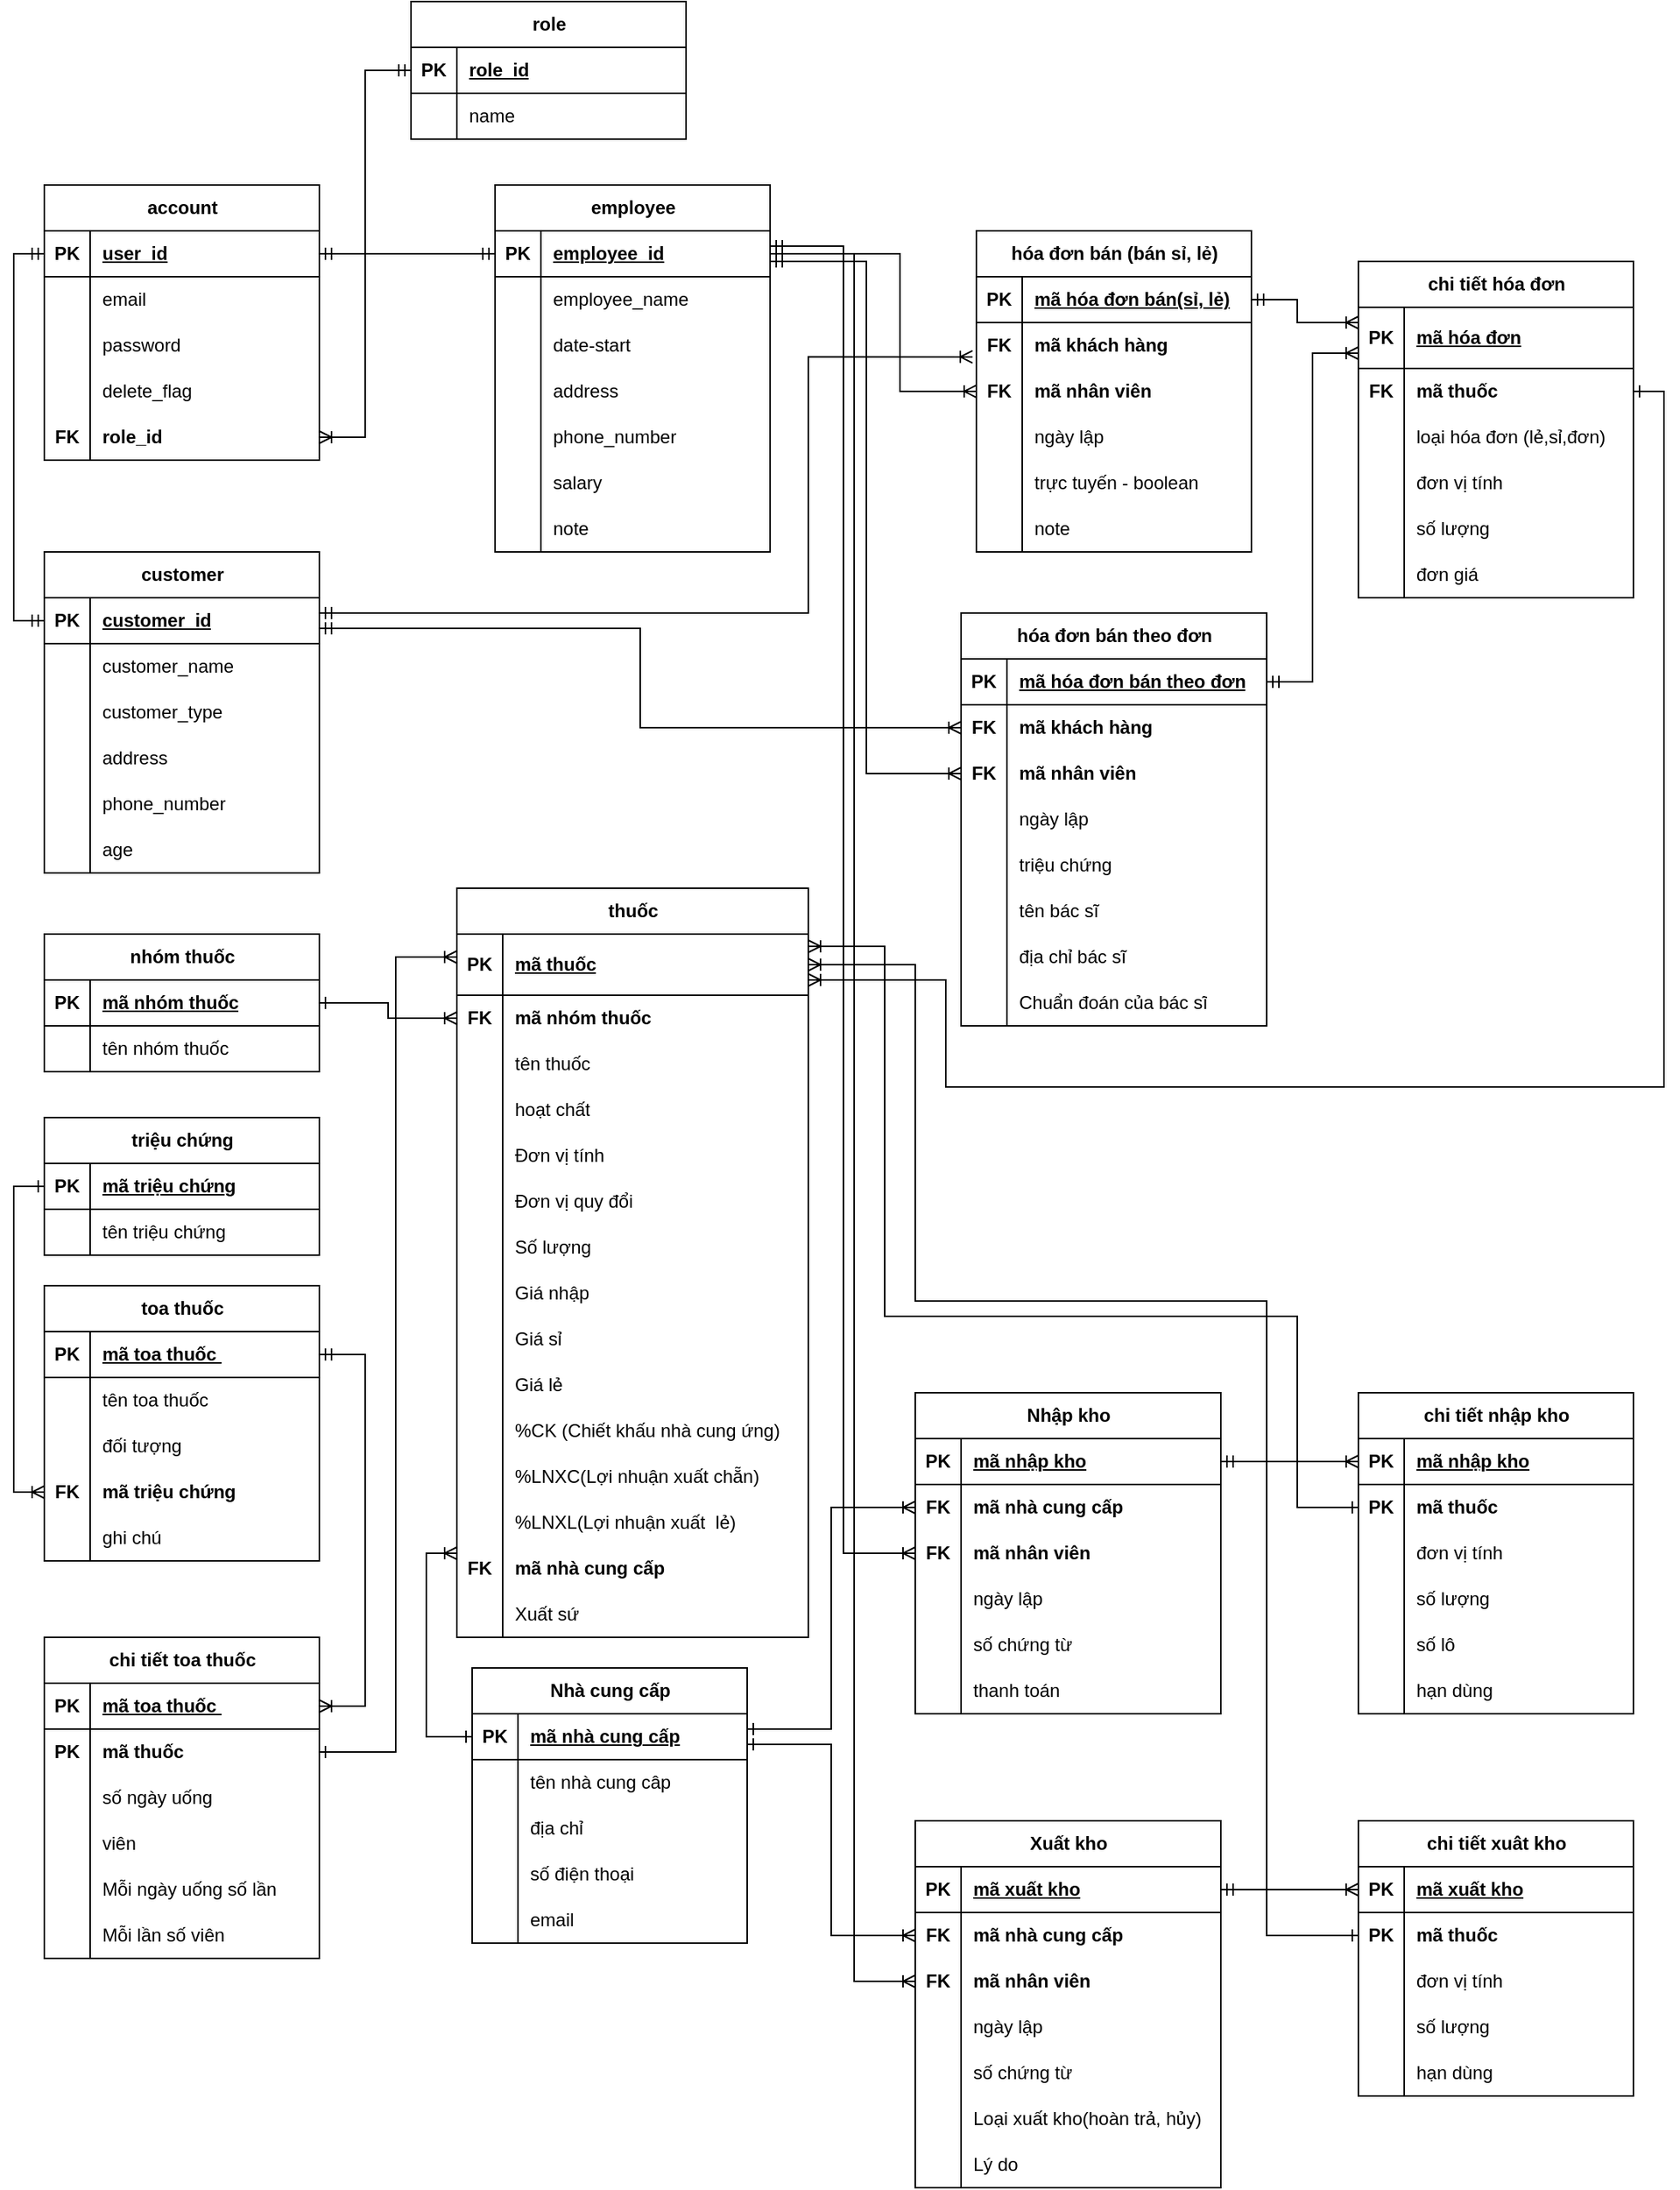 <mxfile version="22.1.22" type="device">
  <diagram id="R2lEEEUBdFMjLlhIrx00" name="Page-1">
    <mxGraphModel dx="1221" dy="1738" grid="1" gridSize="10" guides="1" tooltips="1" connect="1" arrows="1" fold="1" page="1" pageScale="1" pageWidth="850" pageHeight="1100" math="0" shadow="0" extFonts="Permanent Marker^https://fonts.googleapis.com/css?family=Permanent+Marker">
      <root>
        <mxCell id="0" />
        <mxCell id="1" parent="0" />
        <mxCell id="qWCmBAuUF-2M43NEMrkA-25" value="account" style="shape=table;startSize=30;container=1;collapsible=1;childLayout=tableLayout;fixedRows=1;rowLines=0;fontStyle=1;align=center;resizeLast=1;html=1;" parent="1" vertex="1">
          <mxGeometry x="40" y="30" width="180" height="180" as="geometry" />
        </mxCell>
        <mxCell id="qWCmBAuUF-2M43NEMrkA-26" value="" style="shape=tableRow;horizontal=0;startSize=0;swimlaneHead=0;swimlaneBody=0;fillColor=none;collapsible=0;dropTarget=0;points=[[0,0.5],[1,0.5]];portConstraint=eastwest;top=0;left=0;right=0;bottom=1;" parent="qWCmBAuUF-2M43NEMrkA-25" vertex="1">
          <mxGeometry y="30" width="180" height="30" as="geometry" />
        </mxCell>
        <mxCell id="qWCmBAuUF-2M43NEMrkA-27" value="PK" style="shape=partialRectangle;connectable=0;fillColor=none;top=0;left=0;bottom=0;right=0;fontStyle=1;overflow=hidden;whiteSpace=wrap;html=1;" parent="qWCmBAuUF-2M43NEMrkA-26" vertex="1">
          <mxGeometry width="30" height="30" as="geometry">
            <mxRectangle width="30" height="30" as="alternateBounds" />
          </mxGeometry>
        </mxCell>
        <mxCell id="qWCmBAuUF-2M43NEMrkA-28" value="user_id" style="shape=partialRectangle;connectable=0;fillColor=none;top=0;left=0;bottom=0;right=0;align=left;spacingLeft=6;fontStyle=5;overflow=hidden;whiteSpace=wrap;html=1;" parent="qWCmBAuUF-2M43NEMrkA-26" vertex="1">
          <mxGeometry x="30" width="150" height="30" as="geometry">
            <mxRectangle width="150" height="30" as="alternateBounds" />
          </mxGeometry>
        </mxCell>
        <mxCell id="qWCmBAuUF-2M43NEMrkA-29" value="" style="shape=tableRow;horizontal=0;startSize=0;swimlaneHead=0;swimlaneBody=0;fillColor=none;collapsible=0;dropTarget=0;points=[[0,0.5],[1,0.5]];portConstraint=eastwest;top=0;left=0;right=0;bottom=0;" parent="qWCmBAuUF-2M43NEMrkA-25" vertex="1">
          <mxGeometry y="60" width="180" height="30" as="geometry" />
        </mxCell>
        <mxCell id="qWCmBAuUF-2M43NEMrkA-30" value="" style="shape=partialRectangle;connectable=0;fillColor=none;top=0;left=0;bottom=0;right=0;editable=1;overflow=hidden;whiteSpace=wrap;html=1;" parent="qWCmBAuUF-2M43NEMrkA-29" vertex="1">
          <mxGeometry width="30" height="30" as="geometry">
            <mxRectangle width="30" height="30" as="alternateBounds" />
          </mxGeometry>
        </mxCell>
        <mxCell id="qWCmBAuUF-2M43NEMrkA-31" value="email" style="shape=partialRectangle;connectable=0;fillColor=none;top=0;left=0;bottom=0;right=0;align=left;spacingLeft=6;overflow=hidden;whiteSpace=wrap;html=1;" parent="qWCmBAuUF-2M43NEMrkA-29" vertex="1">
          <mxGeometry x="30" width="150" height="30" as="geometry">
            <mxRectangle width="150" height="30" as="alternateBounds" />
          </mxGeometry>
        </mxCell>
        <mxCell id="qWCmBAuUF-2M43NEMrkA-32" value="" style="shape=tableRow;horizontal=0;startSize=0;swimlaneHead=0;swimlaneBody=0;fillColor=none;collapsible=0;dropTarget=0;points=[[0,0.5],[1,0.5]];portConstraint=eastwest;top=0;left=0;right=0;bottom=0;" parent="qWCmBAuUF-2M43NEMrkA-25" vertex="1">
          <mxGeometry y="90" width="180" height="30" as="geometry" />
        </mxCell>
        <mxCell id="qWCmBAuUF-2M43NEMrkA-33" value="" style="shape=partialRectangle;connectable=0;fillColor=none;top=0;left=0;bottom=0;right=0;editable=1;overflow=hidden;whiteSpace=wrap;html=1;" parent="qWCmBAuUF-2M43NEMrkA-32" vertex="1">
          <mxGeometry width="30" height="30" as="geometry">
            <mxRectangle width="30" height="30" as="alternateBounds" />
          </mxGeometry>
        </mxCell>
        <mxCell id="qWCmBAuUF-2M43NEMrkA-34" value="password" style="shape=partialRectangle;connectable=0;fillColor=none;top=0;left=0;bottom=0;right=0;align=left;spacingLeft=6;overflow=hidden;whiteSpace=wrap;html=1;" parent="qWCmBAuUF-2M43NEMrkA-32" vertex="1">
          <mxGeometry x="30" width="150" height="30" as="geometry">
            <mxRectangle width="150" height="30" as="alternateBounds" />
          </mxGeometry>
        </mxCell>
        <mxCell id="qWCmBAuUF-2M43NEMrkA-35" value="" style="shape=tableRow;horizontal=0;startSize=0;swimlaneHead=0;swimlaneBody=0;fillColor=none;collapsible=0;dropTarget=0;points=[[0,0.5],[1,0.5]];portConstraint=eastwest;top=0;left=0;right=0;bottom=0;" parent="qWCmBAuUF-2M43NEMrkA-25" vertex="1">
          <mxGeometry y="120" width="180" height="30" as="geometry" />
        </mxCell>
        <mxCell id="qWCmBAuUF-2M43NEMrkA-36" value="" style="shape=partialRectangle;connectable=0;fillColor=none;top=0;left=0;bottom=0;right=0;editable=1;overflow=hidden;whiteSpace=wrap;html=1;" parent="qWCmBAuUF-2M43NEMrkA-35" vertex="1">
          <mxGeometry width="30" height="30" as="geometry">
            <mxRectangle width="30" height="30" as="alternateBounds" />
          </mxGeometry>
        </mxCell>
        <mxCell id="qWCmBAuUF-2M43NEMrkA-37" value="delete_flag" style="shape=partialRectangle;connectable=0;fillColor=none;top=0;left=0;bottom=0;right=0;align=left;spacingLeft=6;overflow=hidden;whiteSpace=wrap;html=1;" parent="qWCmBAuUF-2M43NEMrkA-35" vertex="1">
          <mxGeometry x="30" width="150" height="30" as="geometry">
            <mxRectangle width="150" height="30" as="alternateBounds" />
          </mxGeometry>
        </mxCell>
        <mxCell id="qWCmBAuUF-2M43NEMrkA-38" value="" style="shape=tableRow;horizontal=0;startSize=0;swimlaneHead=0;swimlaneBody=0;fillColor=none;collapsible=0;dropTarget=0;points=[[0,0.5],[1,0.5]];portConstraint=eastwest;top=0;left=0;right=0;bottom=0;" parent="qWCmBAuUF-2M43NEMrkA-25" vertex="1">
          <mxGeometry y="150" width="180" height="30" as="geometry" />
        </mxCell>
        <mxCell id="qWCmBAuUF-2M43NEMrkA-39" value="&lt;b&gt;FK&lt;/b&gt;" style="shape=partialRectangle;connectable=0;fillColor=none;top=0;left=0;bottom=0;right=0;editable=1;overflow=hidden;whiteSpace=wrap;html=1;" parent="qWCmBAuUF-2M43NEMrkA-38" vertex="1">
          <mxGeometry width="30" height="30" as="geometry">
            <mxRectangle width="30" height="30" as="alternateBounds" />
          </mxGeometry>
        </mxCell>
        <mxCell id="qWCmBAuUF-2M43NEMrkA-40" value="&lt;b&gt;role_id&lt;/b&gt;" style="shape=partialRectangle;connectable=0;fillColor=none;top=0;left=0;bottom=0;right=0;align=left;spacingLeft=6;overflow=hidden;whiteSpace=wrap;html=1;" parent="qWCmBAuUF-2M43NEMrkA-38" vertex="1">
          <mxGeometry x="30" width="150" height="30" as="geometry">
            <mxRectangle width="150" height="30" as="alternateBounds" />
          </mxGeometry>
        </mxCell>
        <mxCell id="qWCmBAuUF-2M43NEMrkA-41" value="role" style="shape=table;startSize=30;container=1;collapsible=1;childLayout=tableLayout;fixedRows=1;rowLines=0;fontStyle=1;align=center;resizeLast=1;html=1;" parent="1" vertex="1">
          <mxGeometry x="280" y="-90" width="180" height="90" as="geometry" />
        </mxCell>
        <mxCell id="qWCmBAuUF-2M43NEMrkA-42" value="" style="shape=tableRow;horizontal=0;startSize=0;swimlaneHead=0;swimlaneBody=0;fillColor=none;collapsible=0;dropTarget=0;points=[[0,0.5],[1,0.5]];portConstraint=eastwest;top=0;left=0;right=0;bottom=1;" parent="qWCmBAuUF-2M43NEMrkA-41" vertex="1">
          <mxGeometry y="30" width="180" height="30" as="geometry" />
        </mxCell>
        <mxCell id="qWCmBAuUF-2M43NEMrkA-43" value="PK" style="shape=partialRectangle;connectable=0;fillColor=none;top=0;left=0;bottom=0;right=0;fontStyle=1;overflow=hidden;whiteSpace=wrap;html=1;" parent="qWCmBAuUF-2M43NEMrkA-42" vertex="1">
          <mxGeometry width="30" height="30" as="geometry">
            <mxRectangle width="30" height="30" as="alternateBounds" />
          </mxGeometry>
        </mxCell>
        <mxCell id="qWCmBAuUF-2M43NEMrkA-44" value="role_id" style="shape=partialRectangle;connectable=0;fillColor=none;top=0;left=0;bottom=0;right=0;align=left;spacingLeft=6;fontStyle=5;overflow=hidden;whiteSpace=wrap;html=1;" parent="qWCmBAuUF-2M43NEMrkA-42" vertex="1">
          <mxGeometry x="30" width="150" height="30" as="geometry">
            <mxRectangle width="150" height="30" as="alternateBounds" />
          </mxGeometry>
        </mxCell>
        <mxCell id="qWCmBAuUF-2M43NEMrkA-45" value="" style="shape=tableRow;horizontal=0;startSize=0;swimlaneHead=0;swimlaneBody=0;fillColor=none;collapsible=0;dropTarget=0;points=[[0,0.5],[1,0.5]];portConstraint=eastwest;top=0;left=0;right=0;bottom=0;" parent="qWCmBAuUF-2M43NEMrkA-41" vertex="1">
          <mxGeometry y="60" width="180" height="30" as="geometry" />
        </mxCell>
        <mxCell id="qWCmBAuUF-2M43NEMrkA-46" value="" style="shape=partialRectangle;connectable=0;fillColor=none;top=0;left=0;bottom=0;right=0;editable=1;overflow=hidden;whiteSpace=wrap;html=1;" parent="qWCmBAuUF-2M43NEMrkA-45" vertex="1">
          <mxGeometry width="30" height="30" as="geometry">
            <mxRectangle width="30" height="30" as="alternateBounds" />
          </mxGeometry>
        </mxCell>
        <mxCell id="qWCmBAuUF-2M43NEMrkA-47" value="name" style="shape=partialRectangle;connectable=0;fillColor=none;top=0;left=0;bottom=0;right=0;align=left;spacingLeft=6;overflow=hidden;whiteSpace=wrap;html=1;" parent="qWCmBAuUF-2M43NEMrkA-45" vertex="1">
          <mxGeometry x="30" width="150" height="30" as="geometry">
            <mxRectangle width="150" height="30" as="alternateBounds" />
          </mxGeometry>
        </mxCell>
        <mxCell id="qWCmBAuUF-2M43NEMrkA-57" value="customer" style="shape=table;startSize=30;container=1;collapsible=1;childLayout=tableLayout;fixedRows=1;rowLines=0;fontStyle=1;align=center;resizeLast=1;html=1;" parent="1" vertex="1">
          <mxGeometry x="40" y="270" width="180" height="210" as="geometry" />
        </mxCell>
        <mxCell id="qWCmBAuUF-2M43NEMrkA-58" value="" style="shape=tableRow;horizontal=0;startSize=0;swimlaneHead=0;swimlaneBody=0;fillColor=none;collapsible=0;dropTarget=0;points=[[0,0.5],[1,0.5]];portConstraint=eastwest;top=0;left=0;right=0;bottom=1;" parent="qWCmBAuUF-2M43NEMrkA-57" vertex="1">
          <mxGeometry y="30" width="180" height="30" as="geometry" />
        </mxCell>
        <mxCell id="qWCmBAuUF-2M43NEMrkA-59" value="PK" style="shape=partialRectangle;connectable=0;fillColor=none;top=0;left=0;bottom=0;right=0;fontStyle=1;overflow=hidden;whiteSpace=wrap;html=1;" parent="qWCmBAuUF-2M43NEMrkA-58" vertex="1">
          <mxGeometry width="30" height="30" as="geometry">
            <mxRectangle width="30" height="30" as="alternateBounds" />
          </mxGeometry>
        </mxCell>
        <mxCell id="qWCmBAuUF-2M43NEMrkA-60" value="customer_id" style="shape=partialRectangle;connectable=0;fillColor=none;top=0;left=0;bottom=0;right=0;align=left;spacingLeft=6;fontStyle=5;overflow=hidden;whiteSpace=wrap;html=1;" parent="qWCmBAuUF-2M43NEMrkA-58" vertex="1">
          <mxGeometry x="30" width="150" height="30" as="geometry">
            <mxRectangle width="150" height="30" as="alternateBounds" />
          </mxGeometry>
        </mxCell>
        <mxCell id="qWCmBAuUF-2M43NEMrkA-61" value="" style="shape=tableRow;horizontal=0;startSize=0;swimlaneHead=0;swimlaneBody=0;fillColor=none;collapsible=0;dropTarget=0;points=[[0,0.5],[1,0.5]];portConstraint=eastwest;top=0;left=0;right=0;bottom=0;" parent="qWCmBAuUF-2M43NEMrkA-57" vertex="1">
          <mxGeometry y="60" width="180" height="30" as="geometry" />
        </mxCell>
        <mxCell id="qWCmBAuUF-2M43NEMrkA-62" value="" style="shape=partialRectangle;connectable=0;fillColor=none;top=0;left=0;bottom=0;right=0;editable=1;overflow=hidden;whiteSpace=wrap;html=1;" parent="qWCmBAuUF-2M43NEMrkA-61" vertex="1">
          <mxGeometry width="30" height="30" as="geometry">
            <mxRectangle width="30" height="30" as="alternateBounds" />
          </mxGeometry>
        </mxCell>
        <mxCell id="qWCmBAuUF-2M43NEMrkA-63" value="customer_name" style="shape=partialRectangle;connectable=0;fillColor=none;top=0;left=0;bottom=0;right=0;align=left;spacingLeft=6;overflow=hidden;whiteSpace=wrap;html=1;" parent="qWCmBAuUF-2M43NEMrkA-61" vertex="1">
          <mxGeometry x="30" width="150" height="30" as="geometry">
            <mxRectangle width="150" height="30" as="alternateBounds" />
          </mxGeometry>
        </mxCell>
        <mxCell id="qWCmBAuUF-2M43NEMrkA-79" value="" style="shape=tableRow;horizontal=0;startSize=0;swimlaneHead=0;swimlaneBody=0;fillColor=none;collapsible=0;dropTarget=0;points=[[0,0.5],[1,0.5]];portConstraint=eastwest;top=0;left=0;right=0;bottom=0;" parent="qWCmBAuUF-2M43NEMrkA-57" vertex="1">
          <mxGeometry y="90" width="180" height="30" as="geometry" />
        </mxCell>
        <mxCell id="qWCmBAuUF-2M43NEMrkA-80" value="" style="shape=partialRectangle;connectable=0;fillColor=none;top=0;left=0;bottom=0;right=0;editable=1;overflow=hidden;whiteSpace=wrap;html=1;" parent="qWCmBAuUF-2M43NEMrkA-79" vertex="1">
          <mxGeometry width="30" height="30" as="geometry">
            <mxRectangle width="30" height="30" as="alternateBounds" />
          </mxGeometry>
        </mxCell>
        <mxCell id="qWCmBAuUF-2M43NEMrkA-81" value="customer_type" style="shape=partialRectangle;connectable=0;fillColor=none;top=0;left=0;bottom=0;right=0;align=left;spacingLeft=6;overflow=hidden;whiteSpace=wrap;html=1;" parent="qWCmBAuUF-2M43NEMrkA-79" vertex="1">
          <mxGeometry x="30" width="150" height="30" as="geometry">
            <mxRectangle width="150" height="30" as="alternateBounds" />
          </mxGeometry>
        </mxCell>
        <mxCell id="qWCmBAuUF-2M43NEMrkA-64" value="" style="shape=tableRow;horizontal=0;startSize=0;swimlaneHead=0;swimlaneBody=0;fillColor=none;collapsible=0;dropTarget=0;points=[[0,0.5],[1,0.5]];portConstraint=eastwest;top=0;left=0;right=0;bottom=0;" parent="qWCmBAuUF-2M43NEMrkA-57" vertex="1">
          <mxGeometry y="120" width="180" height="30" as="geometry" />
        </mxCell>
        <mxCell id="qWCmBAuUF-2M43NEMrkA-65" value="" style="shape=partialRectangle;connectable=0;fillColor=none;top=0;left=0;bottom=0;right=0;editable=1;overflow=hidden;whiteSpace=wrap;html=1;" parent="qWCmBAuUF-2M43NEMrkA-64" vertex="1">
          <mxGeometry width="30" height="30" as="geometry">
            <mxRectangle width="30" height="30" as="alternateBounds" />
          </mxGeometry>
        </mxCell>
        <mxCell id="qWCmBAuUF-2M43NEMrkA-66" value="address" style="shape=partialRectangle;connectable=0;fillColor=none;top=0;left=0;bottom=0;right=0;align=left;spacingLeft=6;overflow=hidden;whiteSpace=wrap;html=1;" parent="qWCmBAuUF-2M43NEMrkA-64" vertex="1">
          <mxGeometry x="30" width="150" height="30" as="geometry">
            <mxRectangle width="150" height="30" as="alternateBounds" />
          </mxGeometry>
        </mxCell>
        <mxCell id="qWCmBAuUF-2M43NEMrkA-67" value="" style="shape=tableRow;horizontal=0;startSize=0;swimlaneHead=0;swimlaneBody=0;fillColor=none;collapsible=0;dropTarget=0;points=[[0,0.5],[1,0.5]];portConstraint=eastwest;top=0;left=0;right=0;bottom=0;" parent="qWCmBAuUF-2M43NEMrkA-57" vertex="1">
          <mxGeometry y="150" width="180" height="30" as="geometry" />
        </mxCell>
        <mxCell id="qWCmBAuUF-2M43NEMrkA-68" value="" style="shape=partialRectangle;connectable=0;fillColor=none;top=0;left=0;bottom=0;right=0;editable=1;overflow=hidden;whiteSpace=wrap;html=1;" parent="qWCmBAuUF-2M43NEMrkA-67" vertex="1">
          <mxGeometry width="30" height="30" as="geometry">
            <mxRectangle width="30" height="30" as="alternateBounds" />
          </mxGeometry>
        </mxCell>
        <mxCell id="qWCmBAuUF-2M43NEMrkA-69" value="phone_number" style="shape=partialRectangle;connectable=0;fillColor=none;top=0;left=0;bottom=0;right=0;align=left;spacingLeft=6;overflow=hidden;whiteSpace=wrap;html=1;" parent="qWCmBAuUF-2M43NEMrkA-67" vertex="1">
          <mxGeometry x="30" width="150" height="30" as="geometry">
            <mxRectangle width="150" height="30" as="alternateBounds" />
          </mxGeometry>
        </mxCell>
        <mxCell id="qWCmBAuUF-2M43NEMrkA-70" value="" style="shape=tableRow;horizontal=0;startSize=0;swimlaneHead=0;swimlaneBody=0;fillColor=none;collapsible=0;dropTarget=0;points=[[0,0.5],[1,0.5]];portConstraint=eastwest;top=0;left=0;right=0;bottom=0;" parent="qWCmBAuUF-2M43NEMrkA-57" vertex="1">
          <mxGeometry y="180" width="180" height="30" as="geometry" />
        </mxCell>
        <mxCell id="qWCmBAuUF-2M43NEMrkA-71" value="" style="shape=partialRectangle;connectable=0;fillColor=none;top=0;left=0;bottom=0;right=0;editable=1;overflow=hidden;whiteSpace=wrap;html=1;" parent="qWCmBAuUF-2M43NEMrkA-70" vertex="1">
          <mxGeometry width="30" height="30" as="geometry">
            <mxRectangle width="30" height="30" as="alternateBounds" />
          </mxGeometry>
        </mxCell>
        <mxCell id="qWCmBAuUF-2M43NEMrkA-72" value="age" style="shape=partialRectangle;connectable=0;fillColor=none;top=0;left=0;bottom=0;right=0;align=left;spacingLeft=6;overflow=hidden;whiteSpace=wrap;html=1;" parent="qWCmBAuUF-2M43NEMrkA-70" vertex="1">
          <mxGeometry x="30" width="150" height="30" as="geometry">
            <mxRectangle width="150" height="30" as="alternateBounds" />
          </mxGeometry>
        </mxCell>
        <mxCell id="-vYLnVn-Ch0JM6Q2NqMT-1" style="edgeStyle=orthogonalEdgeStyle;rounded=0;orthogonalLoop=1;jettySize=auto;html=1;entryX=0;entryY=0.5;entryDx=0;entryDy=0;startArrow=ERoneToMany;startFill=0;endArrow=ERmandOne;endFill=0;" parent="1" source="qWCmBAuUF-2M43NEMrkA-38" target="qWCmBAuUF-2M43NEMrkA-42" edge="1">
          <mxGeometry relative="1" as="geometry" />
        </mxCell>
        <mxCell id="-vYLnVn-Ch0JM6Q2NqMT-2" style="edgeStyle=orthogonalEdgeStyle;rounded=0;orthogonalLoop=1;jettySize=auto;html=1;entryX=0;entryY=0.5;entryDx=0;entryDy=0;startArrow=ERmandOne;startFill=0;endArrow=ERmandOne;endFill=0;" parent="1" source="qWCmBAuUF-2M43NEMrkA-26" target="qWCmBAuUF-2M43NEMrkA-58" edge="1">
          <mxGeometry relative="1" as="geometry" />
        </mxCell>
        <mxCell id="-vYLnVn-Ch0JM6Q2NqMT-3" value="employee" style="shape=table;startSize=30;container=1;collapsible=1;childLayout=tableLayout;fixedRows=1;rowLines=0;fontStyle=1;align=center;resizeLast=1;html=1;" parent="1" vertex="1">
          <mxGeometry x="335" y="30" width="180" height="240" as="geometry" />
        </mxCell>
        <mxCell id="-vYLnVn-Ch0JM6Q2NqMT-4" value="" style="shape=tableRow;horizontal=0;startSize=0;swimlaneHead=0;swimlaneBody=0;fillColor=none;collapsible=0;dropTarget=0;points=[[0,0.5],[1,0.5]];portConstraint=eastwest;top=0;left=0;right=0;bottom=1;" parent="-vYLnVn-Ch0JM6Q2NqMT-3" vertex="1">
          <mxGeometry y="30" width="180" height="30" as="geometry" />
        </mxCell>
        <mxCell id="-vYLnVn-Ch0JM6Q2NqMT-5" value="PK" style="shape=partialRectangle;connectable=0;fillColor=none;top=0;left=0;bottom=0;right=0;fontStyle=1;overflow=hidden;whiteSpace=wrap;html=1;" parent="-vYLnVn-Ch0JM6Q2NqMT-4" vertex="1">
          <mxGeometry width="30" height="30" as="geometry">
            <mxRectangle width="30" height="30" as="alternateBounds" />
          </mxGeometry>
        </mxCell>
        <mxCell id="-vYLnVn-Ch0JM6Q2NqMT-6" value="employee_id" style="shape=partialRectangle;connectable=0;fillColor=none;top=0;left=0;bottom=0;right=0;align=left;spacingLeft=6;fontStyle=5;overflow=hidden;whiteSpace=wrap;html=1;" parent="-vYLnVn-Ch0JM6Q2NqMT-4" vertex="1">
          <mxGeometry x="30" width="150" height="30" as="geometry">
            <mxRectangle width="150" height="30" as="alternateBounds" />
          </mxGeometry>
        </mxCell>
        <mxCell id="-vYLnVn-Ch0JM6Q2NqMT-7" value="" style="shape=tableRow;horizontal=0;startSize=0;swimlaneHead=0;swimlaneBody=0;fillColor=none;collapsible=0;dropTarget=0;points=[[0,0.5],[1,0.5]];portConstraint=eastwest;top=0;left=0;right=0;bottom=0;" parent="-vYLnVn-Ch0JM6Q2NqMT-3" vertex="1">
          <mxGeometry y="60" width="180" height="30" as="geometry" />
        </mxCell>
        <mxCell id="-vYLnVn-Ch0JM6Q2NqMT-8" value="" style="shape=partialRectangle;connectable=0;fillColor=none;top=0;left=0;bottom=0;right=0;editable=1;overflow=hidden;whiteSpace=wrap;html=1;" parent="-vYLnVn-Ch0JM6Q2NqMT-7" vertex="1">
          <mxGeometry width="30" height="30" as="geometry">
            <mxRectangle width="30" height="30" as="alternateBounds" />
          </mxGeometry>
        </mxCell>
        <mxCell id="-vYLnVn-Ch0JM6Q2NqMT-9" value="employee_name" style="shape=partialRectangle;connectable=0;fillColor=none;top=0;left=0;bottom=0;right=0;align=left;spacingLeft=6;overflow=hidden;whiteSpace=wrap;html=1;" parent="-vYLnVn-Ch0JM6Q2NqMT-7" vertex="1">
          <mxGeometry x="30" width="150" height="30" as="geometry">
            <mxRectangle width="150" height="30" as="alternateBounds" />
          </mxGeometry>
        </mxCell>
        <mxCell id="-vYLnVn-Ch0JM6Q2NqMT-10" value="" style="shape=tableRow;horizontal=0;startSize=0;swimlaneHead=0;swimlaneBody=0;fillColor=none;collapsible=0;dropTarget=0;points=[[0,0.5],[1,0.5]];portConstraint=eastwest;top=0;left=0;right=0;bottom=0;" parent="-vYLnVn-Ch0JM6Q2NqMT-3" vertex="1">
          <mxGeometry y="90" width="180" height="30" as="geometry" />
        </mxCell>
        <mxCell id="-vYLnVn-Ch0JM6Q2NqMT-11" value="" style="shape=partialRectangle;connectable=0;fillColor=none;top=0;left=0;bottom=0;right=0;editable=1;overflow=hidden;whiteSpace=wrap;html=1;" parent="-vYLnVn-Ch0JM6Q2NqMT-10" vertex="1">
          <mxGeometry width="30" height="30" as="geometry">
            <mxRectangle width="30" height="30" as="alternateBounds" />
          </mxGeometry>
        </mxCell>
        <mxCell id="-vYLnVn-Ch0JM6Q2NqMT-12" value="date-start" style="shape=partialRectangle;connectable=0;fillColor=none;top=0;left=0;bottom=0;right=0;align=left;spacingLeft=6;overflow=hidden;whiteSpace=wrap;html=1;" parent="-vYLnVn-Ch0JM6Q2NqMT-10" vertex="1">
          <mxGeometry x="30" width="150" height="30" as="geometry">
            <mxRectangle width="150" height="30" as="alternateBounds" />
          </mxGeometry>
        </mxCell>
        <mxCell id="-vYLnVn-Ch0JM6Q2NqMT-13" value="" style="shape=tableRow;horizontal=0;startSize=0;swimlaneHead=0;swimlaneBody=0;fillColor=none;collapsible=0;dropTarget=0;points=[[0,0.5],[1,0.5]];portConstraint=eastwest;top=0;left=0;right=0;bottom=0;" parent="-vYLnVn-Ch0JM6Q2NqMT-3" vertex="1">
          <mxGeometry y="120" width="180" height="30" as="geometry" />
        </mxCell>
        <mxCell id="-vYLnVn-Ch0JM6Q2NqMT-14" value="" style="shape=partialRectangle;connectable=0;fillColor=none;top=0;left=0;bottom=0;right=0;editable=1;overflow=hidden;whiteSpace=wrap;html=1;" parent="-vYLnVn-Ch0JM6Q2NqMT-13" vertex="1">
          <mxGeometry width="30" height="30" as="geometry">
            <mxRectangle width="30" height="30" as="alternateBounds" />
          </mxGeometry>
        </mxCell>
        <mxCell id="-vYLnVn-Ch0JM6Q2NqMT-15" value="address" style="shape=partialRectangle;connectable=0;fillColor=none;top=0;left=0;bottom=0;right=0;align=left;spacingLeft=6;overflow=hidden;whiteSpace=wrap;html=1;" parent="-vYLnVn-Ch0JM6Q2NqMT-13" vertex="1">
          <mxGeometry x="30" width="150" height="30" as="geometry">
            <mxRectangle width="150" height="30" as="alternateBounds" />
          </mxGeometry>
        </mxCell>
        <mxCell id="-vYLnVn-Ch0JM6Q2NqMT-16" value="" style="shape=tableRow;horizontal=0;startSize=0;swimlaneHead=0;swimlaneBody=0;fillColor=none;collapsible=0;dropTarget=0;points=[[0,0.5],[1,0.5]];portConstraint=eastwest;top=0;left=0;right=0;bottom=0;" parent="-vYLnVn-Ch0JM6Q2NqMT-3" vertex="1">
          <mxGeometry y="150" width="180" height="30" as="geometry" />
        </mxCell>
        <mxCell id="-vYLnVn-Ch0JM6Q2NqMT-17" value="" style="shape=partialRectangle;connectable=0;fillColor=none;top=0;left=0;bottom=0;right=0;editable=1;overflow=hidden;whiteSpace=wrap;html=1;" parent="-vYLnVn-Ch0JM6Q2NqMT-16" vertex="1">
          <mxGeometry width="30" height="30" as="geometry">
            <mxRectangle width="30" height="30" as="alternateBounds" />
          </mxGeometry>
        </mxCell>
        <mxCell id="-vYLnVn-Ch0JM6Q2NqMT-18" value="phone_number" style="shape=partialRectangle;connectable=0;fillColor=none;top=0;left=0;bottom=0;right=0;align=left;spacingLeft=6;overflow=hidden;whiteSpace=wrap;html=1;" parent="-vYLnVn-Ch0JM6Q2NqMT-16" vertex="1">
          <mxGeometry x="30" width="150" height="30" as="geometry">
            <mxRectangle width="150" height="30" as="alternateBounds" />
          </mxGeometry>
        </mxCell>
        <mxCell id="-vYLnVn-Ch0JM6Q2NqMT-64" value="" style="shape=tableRow;horizontal=0;startSize=0;swimlaneHead=0;swimlaneBody=0;fillColor=none;collapsible=0;dropTarget=0;points=[[0,0.5],[1,0.5]];portConstraint=eastwest;top=0;left=0;right=0;bottom=0;" parent="-vYLnVn-Ch0JM6Q2NqMT-3" vertex="1">
          <mxGeometry y="180" width="180" height="30" as="geometry" />
        </mxCell>
        <mxCell id="-vYLnVn-Ch0JM6Q2NqMT-65" value="" style="shape=partialRectangle;connectable=0;fillColor=none;top=0;left=0;bottom=0;right=0;editable=1;overflow=hidden;whiteSpace=wrap;html=1;" parent="-vYLnVn-Ch0JM6Q2NqMT-64" vertex="1">
          <mxGeometry width="30" height="30" as="geometry">
            <mxRectangle width="30" height="30" as="alternateBounds" />
          </mxGeometry>
        </mxCell>
        <mxCell id="-vYLnVn-Ch0JM6Q2NqMT-66" value="salary" style="shape=partialRectangle;connectable=0;fillColor=none;top=0;left=0;bottom=0;right=0;align=left;spacingLeft=6;overflow=hidden;whiteSpace=wrap;html=1;" parent="-vYLnVn-Ch0JM6Q2NqMT-64" vertex="1">
          <mxGeometry x="30" width="150" height="30" as="geometry">
            <mxRectangle width="150" height="30" as="alternateBounds" />
          </mxGeometry>
        </mxCell>
        <mxCell id="-vYLnVn-Ch0JM6Q2NqMT-19" value="" style="shape=tableRow;horizontal=0;startSize=0;swimlaneHead=0;swimlaneBody=0;fillColor=none;collapsible=0;dropTarget=0;points=[[0,0.5],[1,0.5]];portConstraint=eastwest;top=0;left=0;right=0;bottom=0;" parent="-vYLnVn-Ch0JM6Q2NqMT-3" vertex="1">
          <mxGeometry y="210" width="180" height="30" as="geometry" />
        </mxCell>
        <mxCell id="-vYLnVn-Ch0JM6Q2NqMT-20" value="" style="shape=partialRectangle;connectable=0;fillColor=none;top=0;left=0;bottom=0;right=0;editable=1;overflow=hidden;whiteSpace=wrap;html=1;" parent="-vYLnVn-Ch0JM6Q2NqMT-19" vertex="1">
          <mxGeometry width="30" height="30" as="geometry">
            <mxRectangle width="30" height="30" as="alternateBounds" />
          </mxGeometry>
        </mxCell>
        <mxCell id="-vYLnVn-Ch0JM6Q2NqMT-21" value="note" style="shape=partialRectangle;connectable=0;fillColor=none;top=0;left=0;bottom=0;right=0;align=left;spacingLeft=6;overflow=hidden;whiteSpace=wrap;html=1;" parent="-vYLnVn-Ch0JM6Q2NqMT-19" vertex="1">
          <mxGeometry x="30" width="150" height="30" as="geometry">
            <mxRectangle width="150" height="30" as="alternateBounds" />
          </mxGeometry>
        </mxCell>
        <mxCell id="-vYLnVn-Ch0JM6Q2NqMT-22" style="edgeStyle=orthogonalEdgeStyle;rounded=0;orthogonalLoop=1;jettySize=auto;html=1;entryX=0;entryY=0.5;entryDx=0;entryDy=0;startArrow=ERmandOne;startFill=0;endArrow=ERmandOne;endFill=0;" parent="1" source="qWCmBAuUF-2M43NEMrkA-26" target="-vYLnVn-Ch0JM6Q2NqMT-4" edge="1">
          <mxGeometry relative="1" as="geometry">
            <Array as="points">
              <mxPoint x="300" y="75" />
              <mxPoint x="300" y="75" />
            </Array>
          </mxGeometry>
        </mxCell>
        <mxCell id="-vYLnVn-Ch0JM6Q2NqMT-23" value="nhóm thuốc" style="shape=table;startSize=30;container=1;collapsible=1;childLayout=tableLayout;fixedRows=1;rowLines=0;fontStyle=1;align=center;resizeLast=1;html=1;" parent="1" vertex="1">
          <mxGeometry x="40" y="520" width="180" height="90" as="geometry" />
        </mxCell>
        <mxCell id="-vYLnVn-Ch0JM6Q2NqMT-24" value="" style="shape=tableRow;horizontal=0;startSize=0;swimlaneHead=0;swimlaneBody=0;fillColor=none;collapsible=0;dropTarget=0;points=[[0,0.5],[1,0.5]];portConstraint=eastwest;top=0;left=0;right=0;bottom=1;" parent="-vYLnVn-Ch0JM6Q2NqMT-23" vertex="1">
          <mxGeometry y="30" width="180" height="30" as="geometry" />
        </mxCell>
        <mxCell id="-vYLnVn-Ch0JM6Q2NqMT-25" value="PK" style="shape=partialRectangle;connectable=0;fillColor=none;top=0;left=0;bottom=0;right=0;fontStyle=1;overflow=hidden;whiteSpace=wrap;html=1;" parent="-vYLnVn-Ch0JM6Q2NqMT-24" vertex="1">
          <mxGeometry width="30" height="30" as="geometry">
            <mxRectangle width="30" height="30" as="alternateBounds" />
          </mxGeometry>
        </mxCell>
        <mxCell id="-vYLnVn-Ch0JM6Q2NqMT-26" value="mã nhóm thuốc" style="shape=partialRectangle;connectable=0;fillColor=none;top=0;left=0;bottom=0;right=0;align=left;spacingLeft=6;fontStyle=5;overflow=hidden;whiteSpace=wrap;html=1;" parent="-vYLnVn-Ch0JM6Q2NqMT-24" vertex="1">
          <mxGeometry x="30" width="150" height="30" as="geometry">
            <mxRectangle width="150" height="30" as="alternateBounds" />
          </mxGeometry>
        </mxCell>
        <mxCell id="-vYLnVn-Ch0JM6Q2NqMT-27" value="" style="shape=tableRow;horizontal=0;startSize=0;swimlaneHead=0;swimlaneBody=0;fillColor=none;collapsible=0;dropTarget=0;points=[[0,0.5],[1,0.5]];portConstraint=eastwest;top=0;left=0;right=0;bottom=0;" parent="-vYLnVn-Ch0JM6Q2NqMT-23" vertex="1">
          <mxGeometry y="60" width="180" height="30" as="geometry" />
        </mxCell>
        <mxCell id="-vYLnVn-Ch0JM6Q2NqMT-28" value="" style="shape=partialRectangle;connectable=0;fillColor=none;top=0;left=0;bottom=0;right=0;editable=1;overflow=hidden;whiteSpace=wrap;html=1;" parent="-vYLnVn-Ch0JM6Q2NqMT-27" vertex="1">
          <mxGeometry width="30" height="30" as="geometry">
            <mxRectangle width="30" height="30" as="alternateBounds" />
          </mxGeometry>
        </mxCell>
        <mxCell id="-vYLnVn-Ch0JM6Q2NqMT-29" value="tên nhóm thuốc" style="shape=partialRectangle;connectable=0;fillColor=none;top=0;left=0;bottom=0;right=0;align=left;spacingLeft=6;overflow=hidden;whiteSpace=wrap;html=1;" parent="-vYLnVn-Ch0JM6Q2NqMT-27" vertex="1">
          <mxGeometry x="30" width="150" height="30" as="geometry">
            <mxRectangle width="150" height="30" as="alternateBounds" />
          </mxGeometry>
        </mxCell>
        <mxCell id="-vYLnVn-Ch0JM6Q2NqMT-42" value="thuốc" style="shape=table;startSize=30;container=1;collapsible=1;childLayout=tableLayout;fixedRows=1;rowLines=0;fontStyle=1;align=center;resizeLast=1;html=1;" parent="1" vertex="1">
          <mxGeometry x="310" y="490" width="230" height="490" as="geometry" />
        </mxCell>
        <mxCell id="-vYLnVn-Ch0JM6Q2NqMT-43" value="" style="shape=tableRow;horizontal=0;startSize=0;swimlaneHead=0;swimlaneBody=0;fillColor=none;collapsible=0;dropTarget=0;points=[[0,0.5],[1,0.5]];portConstraint=eastwest;top=0;left=0;right=0;bottom=1;" parent="-vYLnVn-Ch0JM6Q2NqMT-42" vertex="1">
          <mxGeometry y="30" width="230" height="40" as="geometry" />
        </mxCell>
        <mxCell id="-vYLnVn-Ch0JM6Q2NqMT-44" value="PK" style="shape=partialRectangle;connectable=0;fillColor=none;top=0;left=0;bottom=0;right=0;fontStyle=1;overflow=hidden;whiteSpace=wrap;html=1;" parent="-vYLnVn-Ch0JM6Q2NqMT-43" vertex="1">
          <mxGeometry width="30" height="40" as="geometry">
            <mxRectangle width="30" height="40" as="alternateBounds" />
          </mxGeometry>
        </mxCell>
        <mxCell id="-vYLnVn-Ch0JM6Q2NqMT-45" value="mã thuốc" style="shape=partialRectangle;connectable=0;fillColor=none;top=0;left=0;bottom=0;right=0;align=left;spacingLeft=6;fontStyle=5;overflow=hidden;whiteSpace=wrap;html=1;" parent="-vYLnVn-Ch0JM6Q2NqMT-43" vertex="1">
          <mxGeometry x="30" width="200" height="40" as="geometry">
            <mxRectangle width="200" height="40" as="alternateBounds" />
          </mxGeometry>
        </mxCell>
        <mxCell id="-vYLnVn-Ch0JM6Q2NqMT-46" value="" style="shape=tableRow;horizontal=0;startSize=0;swimlaneHead=0;swimlaneBody=0;fillColor=none;collapsible=0;dropTarget=0;points=[[0,0.5],[1,0.5]];portConstraint=eastwest;top=0;left=0;right=0;bottom=0;" parent="-vYLnVn-Ch0JM6Q2NqMT-42" vertex="1">
          <mxGeometry y="70" width="230" height="30" as="geometry" />
        </mxCell>
        <mxCell id="-vYLnVn-Ch0JM6Q2NqMT-47" value="&lt;b style=&quot;border-color: var(--border-color);&quot;&gt;FK&lt;/b&gt;" style="shape=partialRectangle;connectable=0;fillColor=none;top=0;left=0;bottom=0;right=0;editable=1;overflow=hidden;whiteSpace=wrap;html=1;" parent="-vYLnVn-Ch0JM6Q2NqMT-46" vertex="1">
          <mxGeometry width="30" height="30" as="geometry">
            <mxRectangle width="30" height="30" as="alternateBounds" />
          </mxGeometry>
        </mxCell>
        <mxCell id="-vYLnVn-Ch0JM6Q2NqMT-48" value="&lt;b&gt;mã nhóm thuốc&lt;/b&gt;" style="shape=partialRectangle;connectable=0;fillColor=none;top=0;left=0;bottom=0;right=0;align=left;spacingLeft=6;overflow=hidden;whiteSpace=wrap;html=1;" parent="-vYLnVn-Ch0JM6Q2NqMT-46" vertex="1">
          <mxGeometry x="30" width="200" height="30" as="geometry">
            <mxRectangle width="200" height="30" as="alternateBounds" />
          </mxGeometry>
        </mxCell>
        <mxCell id="-vYLnVn-Ch0JM6Q2NqMT-49" value="" style="shape=tableRow;horizontal=0;startSize=0;swimlaneHead=0;swimlaneBody=0;fillColor=none;collapsible=0;dropTarget=0;points=[[0,0.5],[1,0.5]];portConstraint=eastwest;top=0;left=0;right=0;bottom=0;" parent="-vYLnVn-Ch0JM6Q2NqMT-42" vertex="1">
          <mxGeometry y="100" width="230" height="30" as="geometry" />
        </mxCell>
        <mxCell id="-vYLnVn-Ch0JM6Q2NqMT-50" value="" style="shape=partialRectangle;connectable=0;fillColor=none;top=0;left=0;bottom=0;right=0;editable=1;overflow=hidden;whiteSpace=wrap;html=1;" parent="-vYLnVn-Ch0JM6Q2NqMT-49" vertex="1">
          <mxGeometry width="30" height="30" as="geometry">
            <mxRectangle width="30" height="30" as="alternateBounds" />
          </mxGeometry>
        </mxCell>
        <mxCell id="-vYLnVn-Ch0JM6Q2NqMT-51" value="tên thuốc" style="shape=partialRectangle;connectable=0;fillColor=none;top=0;left=0;bottom=0;right=0;align=left;spacingLeft=6;overflow=hidden;whiteSpace=wrap;html=1;" parent="-vYLnVn-Ch0JM6Q2NqMT-49" vertex="1">
          <mxGeometry x="30" width="200" height="30" as="geometry">
            <mxRectangle width="200" height="30" as="alternateBounds" />
          </mxGeometry>
        </mxCell>
        <mxCell id="-vYLnVn-Ch0JM6Q2NqMT-52" value="" style="shape=tableRow;horizontal=0;startSize=0;swimlaneHead=0;swimlaneBody=0;fillColor=none;collapsible=0;dropTarget=0;points=[[0,0.5],[1,0.5]];portConstraint=eastwest;top=0;left=0;right=0;bottom=0;" parent="-vYLnVn-Ch0JM6Q2NqMT-42" vertex="1">
          <mxGeometry y="130" width="230" height="30" as="geometry" />
        </mxCell>
        <mxCell id="-vYLnVn-Ch0JM6Q2NqMT-53" value="" style="shape=partialRectangle;connectable=0;fillColor=none;top=0;left=0;bottom=0;right=0;editable=1;overflow=hidden;whiteSpace=wrap;html=1;" parent="-vYLnVn-Ch0JM6Q2NqMT-52" vertex="1">
          <mxGeometry width="30" height="30" as="geometry">
            <mxRectangle width="30" height="30" as="alternateBounds" />
          </mxGeometry>
        </mxCell>
        <mxCell id="-vYLnVn-Ch0JM6Q2NqMT-54" value="hoạt chất" style="shape=partialRectangle;connectable=0;fillColor=none;top=0;left=0;bottom=0;right=0;align=left;spacingLeft=6;overflow=hidden;whiteSpace=wrap;html=1;" parent="-vYLnVn-Ch0JM6Q2NqMT-52" vertex="1">
          <mxGeometry x="30" width="200" height="30" as="geometry">
            <mxRectangle width="200" height="30" as="alternateBounds" />
          </mxGeometry>
        </mxCell>
        <mxCell id="-vYLnVn-Ch0JM6Q2NqMT-55" value="" style="shape=tableRow;horizontal=0;startSize=0;swimlaneHead=0;swimlaneBody=0;fillColor=none;collapsible=0;dropTarget=0;points=[[0,0.5],[1,0.5]];portConstraint=eastwest;top=0;left=0;right=0;bottom=0;" parent="-vYLnVn-Ch0JM6Q2NqMT-42" vertex="1">
          <mxGeometry y="160" width="230" height="30" as="geometry" />
        </mxCell>
        <mxCell id="-vYLnVn-Ch0JM6Q2NqMT-56" value="" style="shape=partialRectangle;connectable=0;fillColor=none;top=0;left=0;bottom=0;right=0;editable=1;overflow=hidden;whiteSpace=wrap;html=1;" parent="-vYLnVn-Ch0JM6Q2NqMT-55" vertex="1">
          <mxGeometry width="30" height="30" as="geometry">
            <mxRectangle width="30" height="30" as="alternateBounds" />
          </mxGeometry>
        </mxCell>
        <mxCell id="-vYLnVn-Ch0JM6Q2NqMT-57" value="Đơn vị tính" style="shape=partialRectangle;connectable=0;fillColor=none;top=0;left=0;bottom=0;right=0;align=left;spacingLeft=6;overflow=hidden;whiteSpace=wrap;html=1;" parent="-vYLnVn-Ch0JM6Q2NqMT-55" vertex="1">
          <mxGeometry x="30" width="200" height="30" as="geometry">
            <mxRectangle width="200" height="30" as="alternateBounds" />
          </mxGeometry>
        </mxCell>
        <mxCell id="-vYLnVn-Ch0JM6Q2NqMT-58" value="" style="shape=tableRow;horizontal=0;startSize=0;swimlaneHead=0;swimlaneBody=0;fillColor=none;collapsible=0;dropTarget=0;points=[[0,0.5],[1,0.5]];portConstraint=eastwest;top=0;left=0;right=0;bottom=0;" parent="-vYLnVn-Ch0JM6Q2NqMT-42" vertex="1">
          <mxGeometry y="190" width="230" height="30" as="geometry" />
        </mxCell>
        <mxCell id="-vYLnVn-Ch0JM6Q2NqMT-59" value="" style="shape=partialRectangle;connectable=0;fillColor=none;top=0;left=0;bottom=0;right=0;editable=1;overflow=hidden;whiteSpace=wrap;html=1;" parent="-vYLnVn-Ch0JM6Q2NqMT-58" vertex="1">
          <mxGeometry width="30" height="30" as="geometry">
            <mxRectangle width="30" height="30" as="alternateBounds" />
          </mxGeometry>
        </mxCell>
        <mxCell id="-vYLnVn-Ch0JM6Q2NqMT-60" value="Đơn vị quy đổi" style="shape=partialRectangle;connectable=0;fillColor=none;top=0;left=0;bottom=0;right=0;align=left;spacingLeft=6;overflow=hidden;whiteSpace=wrap;html=1;" parent="-vYLnVn-Ch0JM6Q2NqMT-58" vertex="1">
          <mxGeometry x="30" width="200" height="30" as="geometry">
            <mxRectangle width="200" height="30" as="alternateBounds" />
          </mxGeometry>
        </mxCell>
        <mxCell id="-vYLnVn-Ch0JM6Q2NqMT-61" value="" style="shape=tableRow;horizontal=0;startSize=0;swimlaneHead=0;swimlaneBody=0;fillColor=none;collapsible=0;dropTarget=0;points=[[0,0.5],[1,0.5]];portConstraint=eastwest;top=0;left=0;right=0;bottom=0;" parent="-vYLnVn-Ch0JM6Q2NqMT-42" vertex="1">
          <mxGeometry y="220" width="230" height="30" as="geometry" />
        </mxCell>
        <mxCell id="-vYLnVn-Ch0JM6Q2NqMT-62" value="" style="shape=partialRectangle;connectable=0;fillColor=none;top=0;left=0;bottom=0;right=0;editable=1;overflow=hidden;whiteSpace=wrap;html=1;" parent="-vYLnVn-Ch0JM6Q2NqMT-61" vertex="1">
          <mxGeometry width="30" height="30" as="geometry">
            <mxRectangle width="30" height="30" as="alternateBounds" />
          </mxGeometry>
        </mxCell>
        <mxCell id="-vYLnVn-Ch0JM6Q2NqMT-63" value="Số lượng" style="shape=partialRectangle;connectable=0;fillColor=none;top=0;left=0;bottom=0;right=0;align=left;spacingLeft=6;overflow=hidden;whiteSpace=wrap;html=1;" parent="-vYLnVn-Ch0JM6Q2NqMT-61" vertex="1">
          <mxGeometry x="30" width="200" height="30" as="geometry">
            <mxRectangle width="200" height="30" as="alternateBounds" />
          </mxGeometry>
        </mxCell>
        <mxCell id="-vYLnVn-Ch0JM6Q2NqMT-67" value="" style="shape=tableRow;horizontal=0;startSize=0;swimlaneHead=0;swimlaneBody=0;fillColor=none;collapsible=0;dropTarget=0;points=[[0,0.5],[1,0.5]];portConstraint=eastwest;top=0;left=0;right=0;bottom=0;" parent="-vYLnVn-Ch0JM6Q2NqMT-42" vertex="1">
          <mxGeometry y="250" width="230" height="30" as="geometry" />
        </mxCell>
        <mxCell id="-vYLnVn-Ch0JM6Q2NqMT-68" value="" style="shape=partialRectangle;connectable=0;fillColor=none;top=0;left=0;bottom=0;right=0;editable=1;overflow=hidden;whiteSpace=wrap;html=1;" parent="-vYLnVn-Ch0JM6Q2NqMT-67" vertex="1">
          <mxGeometry width="30" height="30" as="geometry">
            <mxRectangle width="30" height="30" as="alternateBounds" />
          </mxGeometry>
        </mxCell>
        <mxCell id="-vYLnVn-Ch0JM6Q2NqMT-69" value="Giá nhập" style="shape=partialRectangle;connectable=0;fillColor=none;top=0;left=0;bottom=0;right=0;align=left;spacingLeft=6;overflow=hidden;whiteSpace=wrap;html=1;" parent="-vYLnVn-Ch0JM6Q2NqMT-67" vertex="1">
          <mxGeometry x="30" width="200" height="30" as="geometry">
            <mxRectangle width="200" height="30" as="alternateBounds" />
          </mxGeometry>
        </mxCell>
        <mxCell id="-vYLnVn-Ch0JM6Q2NqMT-70" value="" style="shape=tableRow;horizontal=0;startSize=0;swimlaneHead=0;swimlaneBody=0;fillColor=none;collapsible=0;dropTarget=0;points=[[0,0.5],[1,0.5]];portConstraint=eastwest;top=0;left=0;right=0;bottom=0;" parent="-vYLnVn-Ch0JM6Q2NqMT-42" vertex="1">
          <mxGeometry y="280" width="230" height="30" as="geometry" />
        </mxCell>
        <mxCell id="-vYLnVn-Ch0JM6Q2NqMT-71" value="" style="shape=partialRectangle;connectable=0;fillColor=none;top=0;left=0;bottom=0;right=0;editable=1;overflow=hidden;whiteSpace=wrap;html=1;" parent="-vYLnVn-Ch0JM6Q2NqMT-70" vertex="1">
          <mxGeometry width="30" height="30" as="geometry">
            <mxRectangle width="30" height="30" as="alternateBounds" />
          </mxGeometry>
        </mxCell>
        <mxCell id="-vYLnVn-Ch0JM6Q2NqMT-72" value="Giá sỉ" style="shape=partialRectangle;connectable=0;fillColor=none;top=0;left=0;bottom=0;right=0;align=left;spacingLeft=6;overflow=hidden;whiteSpace=wrap;html=1;" parent="-vYLnVn-Ch0JM6Q2NqMT-70" vertex="1">
          <mxGeometry x="30" width="200" height="30" as="geometry">
            <mxRectangle width="200" height="30" as="alternateBounds" />
          </mxGeometry>
        </mxCell>
        <mxCell id="-vYLnVn-Ch0JM6Q2NqMT-73" value="" style="shape=tableRow;horizontal=0;startSize=0;swimlaneHead=0;swimlaneBody=0;fillColor=none;collapsible=0;dropTarget=0;points=[[0,0.5],[1,0.5]];portConstraint=eastwest;top=0;left=0;right=0;bottom=0;" parent="-vYLnVn-Ch0JM6Q2NqMT-42" vertex="1">
          <mxGeometry y="310" width="230" height="30" as="geometry" />
        </mxCell>
        <mxCell id="-vYLnVn-Ch0JM6Q2NqMT-74" value="" style="shape=partialRectangle;connectable=0;fillColor=none;top=0;left=0;bottom=0;right=0;editable=1;overflow=hidden;whiteSpace=wrap;html=1;" parent="-vYLnVn-Ch0JM6Q2NqMT-73" vertex="1">
          <mxGeometry width="30" height="30" as="geometry">
            <mxRectangle width="30" height="30" as="alternateBounds" />
          </mxGeometry>
        </mxCell>
        <mxCell id="-vYLnVn-Ch0JM6Q2NqMT-75" value="Giá lẻ" style="shape=partialRectangle;connectable=0;fillColor=none;top=0;left=0;bottom=0;right=0;align=left;spacingLeft=6;overflow=hidden;whiteSpace=wrap;html=1;" parent="-vYLnVn-Ch0JM6Q2NqMT-73" vertex="1">
          <mxGeometry x="30" width="200" height="30" as="geometry">
            <mxRectangle width="200" height="30" as="alternateBounds" />
          </mxGeometry>
        </mxCell>
        <mxCell id="-vYLnVn-Ch0JM6Q2NqMT-76" value="" style="shape=tableRow;horizontal=0;startSize=0;swimlaneHead=0;swimlaneBody=0;fillColor=none;collapsible=0;dropTarget=0;points=[[0,0.5],[1,0.5]];portConstraint=eastwest;top=0;left=0;right=0;bottom=0;" parent="-vYLnVn-Ch0JM6Q2NqMT-42" vertex="1">
          <mxGeometry y="340" width="230" height="30" as="geometry" />
        </mxCell>
        <mxCell id="-vYLnVn-Ch0JM6Q2NqMT-77" value="" style="shape=partialRectangle;connectable=0;fillColor=none;top=0;left=0;bottom=0;right=0;editable=1;overflow=hidden;whiteSpace=wrap;html=1;" parent="-vYLnVn-Ch0JM6Q2NqMT-76" vertex="1">
          <mxGeometry width="30" height="30" as="geometry">
            <mxRectangle width="30" height="30" as="alternateBounds" />
          </mxGeometry>
        </mxCell>
        <mxCell id="-vYLnVn-Ch0JM6Q2NqMT-78" value="%CK (Chiết khấu nhà cung ứng)" style="shape=partialRectangle;connectable=0;fillColor=none;top=0;left=0;bottom=0;right=0;align=left;spacingLeft=6;overflow=hidden;whiteSpace=wrap;html=1;" parent="-vYLnVn-Ch0JM6Q2NqMT-76" vertex="1">
          <mxGeometry x="30" width="200" height="30" as="geometry">
            <mxRectangle width="200" height="30" as="alternateBounds" />
          </mxGeometry>
        </mxCell>
        <mxCell id="-vYLnVn-Ch0JM6Q2NqMT-79" value="" style="shape=tableRow;horizontal=0;startSize=0;swimlaneHead=0;swimlaneBody=0;fillColor=none;collapsible=0;dropTarget=0;points=[[0,0.5],[1,0.5]];portConstraint=eastwest;top=0;left=0;right=0;bottom=0;" parent="-vYLnVn-Ch0JM6Q2NqMT-42" vertex="1">
          <mxGeometry y="370" width="230" height="30" as="geometry" />
        </mxCell>
        <mxCell id="-vYLnVn-Ch0JM6Q2NqMT-80" value="" style="shape=partialRectangle;connectable=0;fillColor=none;top=0;left=0;bottom=0;right=0;editable=1;overflow=hidden;whiteSpace=wrap;html=1;" parent="-vYLnVn-Ch0JM6Q2NqMT-79" vertex="1">
          <mxGeometry width="30" height="30" as="geometry">
            <mxRectangle width="30" height="30" as="alternateBounds" />
          </mxGeometry>
        </mxCell>
        <mxCell id="-vYLnVn-Ch0JM6Q2NqMT-81" value="%LNXC(Lợi nhuận xuất chẵn)" style="shape=partialRectangle;connectable=0;fillColor=none;top=0;left=0;bottom=0;right=0;align=left;spacingLeft=6;overflow=hidden;whiteSpace=wrap;html=1;" parent="-vYLnVn-Ch0JM6Q2NqMT-79" vertex="1">
          <mxGeometry x="30" width="200" height="30" as="geometry">
            <mxRectangle width="200" height="30" as="alternateBounds" />
          </mxGeometry>
        </mxCell>
        <mxCell id="-vYLnVn-Ch0JM6Q2NqMT-82" value="" style="shape=tableRow;horizontal=0;startSize=0;swimlaneHead=0;swimlaneBody=0;fillColor=none;collapsible=0;dropTarget=0;points=[[0,0.5],[1,0.5]];portConstraint=eastwest;top=0;left=0;right=0;bottom=0;" parent="-vYLnVn-Ch0JM6Q2NqMT-42" vertex="1">
          <mxGeometry y="400" width="230" height="30" as="geometry" />
        </mxCell>
        <mxCell id="-vYLnVn-Ch0JM6Q2NqMT-83" value="" style="shape=partialRectangle;connectable=0;fillColor=none;top=0;left=0;bottom=0;right=0;editable=1;overflow=hidden;whiteSpace=wrap;html=1;" parent="-vYLnVn-Ch0JM6Q2NqMT-82" vertex="1">
          <mxGeometry width="30" height="30" as="geometry">
            <mxRectangle width="30" height="30" as="alternateBounds" />
          </mxGeometry>
        </mxCell>
        <mxCell id="-vYLnVn-Ch0JM6Q2NqMT-84" value="%LNXL(Lợi nhuận xuất&amp;nbsp; lẻ)" style="shape=partialRectangle;connectable=0;fillColor=none;top=0;left=0;bottom=0;right=0;align=left;spacingLeft=6;overflow=hidden;whiteSpace=wrap;html=1;" parent="-vYLnVn-Ch0JM6Q2NqMT-82" vertex="1">
          <mxGeometry x="30" width="200" height="30" as="geometry">
            <mxRectangle width="200" height="30" as="alternateBounds" />
          </mxGeometry>
        </mxCell>
        <mxCell id="-vYLnVn-Ch0JM6Q2NqMT-85" value="" style="shape=tableRow;horizontal=0;startSize=0;swimlaneHead=0;swimlaneBody=0;fillColor=none;collapsible=0;dropTarget=0;points=[[0,0.5],[1,0.5]];portConstraint=eastwest;top=0;left=0;right=0;bottom=0;" parent="-vYLnVn-Ch0JM6Q2NqMT-42" vertex="1">
          <mxGeometry y="430" width="230" height="30" as="geometry" />
        </mxCell>
        <mxCell id="-vYLnVn-Ch0JM6Q2NqMT-86" value="&lt;b style=&quot;border-color: var(--border-color);&quot;&gt;FK&lt;/b&gt;" style="shape=partialRectangle;connectable=0;fillColor=none;top=0;left=0;bottom=0;right=0;editable=1;overflow=hidden;whiteSpace=wrap;html=1;" parent="-vYLnVn-Ch0JM6Q2NqMT-85" vertex="1">
          <mxGeometry width="30" height="30" as="geometry">
            <mxRectangle width="30" height="30" as="alternateBounds" />
          </mxGeometry>
        </mxCell>
        <mxCell id="-vYLnVn-Ch0JM6Q2NqMT-87" value="&lt;b&gt;mã nhà cung cấp&lt;/b&gt;" style="shape=partialRectangle;connectable=0;fillColor=none;top=0;left=0;bottom=0;right=0;align=left;spacingLeft=6;overflow=hidden;whiteSpace=wrap;html=1;" parent="-vYLnVn-Ch0JM6Q2NqMT-85" vertex="1">
          <mxGeometry x="30" width="200" height="30" as="geometry">
            <mxRectangle width="200" height="30" as="alternateBounds" />
          </mxGeometry>
        </mxCell>
        <mxCell id="-vYLnVn-Ch0JM6Q2NqMT-88" value="" style="shape=tableRow;horizontal=0;startSize=0;swimlaneHead=0;swimlaneBody=0;fillColor=none;collapsible=0;dropTarget=0;points=[[0,0.5],[1,0.5]];portConstraint=eastwest;top=0;left=0;right=0;bottom=0;" parent="-vYLnVn-Ch0JM6Q2NqMT-42" vertex="1">
          <mxGeometry y="460" width="230" height="30" as="geometry" />
        </mxCell>
        <mxCell id="-vYLnVn-Ch0JM6Q2NqMT-89" value="" style="shape=partialRectangle;connectable=0;fillColor=none;top=0;left=0;bottom=0;right=0;editable=1;overflow=hidden;whiteSpace=wrap;html=1;" parent="-vYLnVn-Ch0JM6Q2NqMT-88" vertex="1">
          <mxGeometry width="30" height="30" as="geometry">
            <mxRectangle width="30" height="30" as="alternateBounds" />
          </mxGeometry>
        </mxCell>
        <mxCell id="-vYLnVn-Ch0JM6Q2NqMT-90" value="Xuất sứ" style="shape=partialRectangle;connectable=0;fillColor=none;top=0;left=0;bottom=0;right=0;align=left;spacingLeft=6;overflow=hidden;whiteSpace=wrap;html=1;" parent="-vYLnVn-Ch0JM6Q2NqMT-88" vertex="1">
          <mxGeometry x="30" width="200" height="30" as="geometry">
            <mxRectangle width="200" height="30" as="alternateBounds" />
          </mxGeometry>
        </mxCell>
        <mxCell id="-vYLnVn-Ch0JM6Q2NqMT-92" value="triệu chứng" style="shape=table;startSize=30;container=1;collapsible=1;childLayout=tableLayout;fixedRows=1;rowLines=0;fontStyle=1;align=center;resizeLast=1;html=1;" parent="1" vertex="1">
          <mxGeometry x="40" y="640" width="180" height="90" as="geometry" />
        </mxCell>
        <mxCell id="-vYLnVn-Ch0JM6Q2NqMT-93" value="" style="shape=tableRow;horizontal=0;startSize=0;swimlaneHead=0;swimlaneBody=0;fillColor=none;collapsible=0;dropTarget=0;points=[[0,0.5],[1,0.5]];portConstraint=eastwest;top=0;left=0;right=0;bottom=1;" parent="-vYLnVn-Ch0JM6Q2NqMT-92" vertex="1">
          <mxGeometry y="30" width="180" height="30" as="geometry" />
        </mxCell>
        <mxCell id="-vYLnVn-Ch0JM6Q2NqMT-94" value="PK" style="shape=partialRectangle;connectable=0;fillColor=none;top=0;left=0;bottom=0;right=0;fontStyle=1;overflow=hidden;whiteSpace=wrap;html=1;" parent="-vYLnVn-Ch0JM6Q2NqMT-93" vertex="1">
          <mxGeometry width="30" height="30" as="geometry">
            <mxRectangle width="30" height="30" as="alternateBounds" />
          </mxGeometry>
        </mxCell>
        <mxCell id="-vYLnVn-Ch0JM6Q2NqMT-95" value="mã triệu chứng" style="shape=partialRectangle;connectable=0;fillColor=none;top=0;left=0;bottom=0;right=0;align=left;spacingLeft=6;fontStyle=5;overflow=hidden;whiteSpace=wrap;html=1;" parent="-vYLnVn-Ch0JM6Q2NqMT-93" vertex="1">
          <mxGeometry x="30" width="150" height="30" as="geometry">
            <mxRectangle width="150" height="30" as="alternateBounds" />
          </mxGeometry>
        </mxCell>
        <mxCell id="-vYLnVn-Ch0JM6Q2NqMT-96" value="" style="shape=tableRow;horizontal=0;startSize=0;swimlaneHead=0;swimlaneBody=0;fillColor=none;collapsible=0;dropTarget=0;points=[[0,0.5],[1,0.5]];portConstraint=eastwest;top=0;left=0;right=0;bottom=0;" parent="-vYLnVn-Ch0JM6Q2NqMT-92" vertex="1">
          <mxGeometry y="60" width="180" height="30" as="geometry" />
        </mxCell>
        <mxCell id="-vYLnVn-Ch0JM6Q2NqMT-97" value="" style="shape=partialRectangle;connectable=0;fillColor=none;top=0;left=0;bottom=0;right=0;editable=1;overflow=hidden;whiteSpace=wrap;html=1;" parent="-vYLnVn-Ch0JM6Q2NqMT-96" vertex="1">
          <mxGeometry width="30" height="30" as="geometry">
            <mxRectangle width="30" height="30" as="alternateBounds" />
          </mxGeometry>
        </mxCell>
        <mxCell id="-vYLnVn-Ch0JM6Q2NqMT-98" value="tên triệu chứng" style="shape=partialRectangle;connectable=0;fillColor=none;top=0;left=0;bottom=0;right=0;align=left;spacingLeft=6;overflow=hidden;whiteSpace=wrap;html=1;" parent="-vYLnVn-Ch0JM6Q2NqMT-96" vertex="1">
          <mxGeometry x="30" width="150" height="30" as="geometry">
            <mxRectangle width="150" height="30" as="alternateBounds" />
          </mxGeometry>
        </mxCell>
        <mxCell id="-vYLnVn-Ch0JM6Q2NqMT-100" style="edgeStyle=orthogonalEdgeStyle;rounded=0;orthogonalLoop=1;jettySize=auto;html=1;entryX=0;entryY=0.5;entryDx=0;entryDy=0;startArrow=ERone;startFill=0;endArrow=ERoneToMany;endFill=0;" parent="1" source="-vYLnVn-Ch0JM6Q2NqMT-24" target="-vYLnVn-Ch0JM6Q2NqMT-46" edge="1">
          <mxGeometry relative="1" as="geometry" />
        </mxCell>
        <mxCell id="-vYLnVn-Ch0JM6Q2NqMT-101" value="toa thuốc" style="shape=table;startSize=30;container=1;collapsible=1;childLayout=tableLayout;fixedRows=1;rowLines=0;fontStyle=1;align=center;resizeLast=1;html=1;" parent="1" vertex="1">
          <mxGeometry x="40" y="750" width="180" height="180" as="geometry" />
        </mxCell>
        <mxCell id="-vYLnVn-Ch0JM6Q2NqMT-102" value="" style="shape=tableRow;horizontal=0;startSize=0;swimlaneHead=0;swimlaneBody=0;fillColor=none;collapsible=0;dropTarget=0;points=[[0,0.5],[1,0.5]];portConstraint=eastwest;top=0;left=0;right=0;bottom=1;" parent="-vYLnVn-Ch0JM6Q2NqMT-101" vertex="1">
          <mxGeometry y="30" width="180" height="30" as="geometry" />
        </mxCell>
        <mxCell id="-vYLnVn-Ch0JM6Q2NqMT-103" value="PK" style="shape=partialRectangle;connectable=0;fillColor=none;top=0;left=0;bottom=0;right=0;fontStyle=1;overflow=hidden;whiteSpace=wrap;html=1;" parent="-vYLnVn-Ch0JM6Q2NqMT-102" vertex="1">
          <mxGeometry width="30" height="30" as="geometry">
            <mxRectangle width="30" height="30" as="alternateBounds" />
          </mxGeometry>
        </mxCell>
        <mxCell id="-vYLnVn-Ch0JM6Q2NqMT-104" value="mã toa thuốc&amp;nbsp;" style="shape=partialRectangle;connectable=0;fillColor=none;top=0;left=0;bottom=0;right=0;align=left;spacingLeft=6;fontStyle=5;overflow=hidden;whiteSpace=wrap;html=1;" parent="-vYLnVn-Ch0JM6Q2NqMT-102" vertex="1">
          <mxGeometry x="30" width="150" height="30" as="geometry">
            <mxRectangle width="150" height="30" as="alternateBounds" />
          </mxGeometry>
        </mxCell>
        <mxCell id="-vYLnVn-Ch0JM6Q2NqMT-105" value="" style="shape=tableRow;horizontal=0;startSize=0;swimlaneHead=0;swimlaneBody=0;fillColor=none;collapsible=0;dropTarget=0;points=[[0,0.5],[1,0.5]];portConstraint=eastwest;top=0;left=0;right=0;bottom=0;" parent="-vYLnVn-Ch0JM6Q2NqMT-101" vertex="1">
          <mxGeometry y="60" width="180" height="30" as="geometry" />
        </mxCell>
        <mxCell id="-vYLnVn-Ch0JM6Q2NqMT-106" value="" style="shape=partialRectangle;connectable=0;fillColor=none;top=0;left=0;bottom=0;right=0;editable=1;overflow=hidden;whiteSpace=wrap;html=1;" parent="-vYLnVn-Ch0JM6Q2NqMT-105" vertex="1">
          <mxGeometry width="30" height="30" as="geometry">
            <mxRectangle width="30" height="30" as="alternateBounds" />
          </mxGeometry>
        </mxCell>
        <mxCell id="-vYLnVn-Ch0JM6Q2NqMT-107" value="tên toa thuốc" style="shape=partialRectangle;connectable=0;fillColor=none;top=0;left=0;bottom=0;right=0;align=left;spacingLeft=6;overflow=hidden;whiteSpace=wrap;html=1;" parent="-vYLnVn-Ch0JM6Q2NqMT-105" vertex="1">
          <mxGeometry x="30" width="150" height="30" as="geometry">
            <mxRectangle width="150" height="30" as="alternateBounds" />
          </mxGeometry>
        </mxCell>
        <mxCell id="-vYLnVn-Ch0JM6Q2NqMT-108" value="" style="shape=tableRow;horizontal=0;startSize=0;swimlaneHead=0;swimlaneBody=0;fillColor=none;collapsible=0;dropTarget=0;points=[[0,0.5],[1,0.5]];portConstraint=eastwest;top=0;left=0;right=0;bottom=0;" parent="-vYLnVn-Ch0JM6Q2NqMT-101" vertex="1">
          <mxGeometry y="90" width="180" height="30" as="geometry" />
        </mxCell>
        <mxCell id="-vYLnVn-Ch0JM6Q2NqMT-109" value="" style="shape=partialRectangle;connectable=0;fillColor=none;top=0;left=0;bottom=0;right=0;editable=1;overflow=hidden;whiteSpace=wrap;html=1;" parent="-vYLnVn-Ch0JM6Q2NqMT-108" vertex="1">
          <mxGeometry width="30" height="30" as="geometry">
            <mxRectangle width="30" height="30" as="alternateBounds" />
          </mxGeometry>
        </mxCell>
        <mxCell id="-vYLnVn-Ch0JM6Q2NqMT-110" value="đối tượng" style="shape=partialRectangle;connectable=0;fillColor=none;top=0;left=0;bottom=0;right=0;align=left;spacingLeft=6;overflow=hidden;whiteSpace=wrap;html=1;" parent="-vYLnVn-Ch0JM6Q2NqMT-108" vertex="1">
          <mxGeometry x="30" width="150" height="30" as="geometry">
            <mxRectangle width="150" height="30" as="alternateBounds" />
          </mxGeometry>
        </mxCell>
        <mxCell id="-vYLnVn-Ch0JM6Q2NqMT-111" value="" style="shape=tableRow;horizontal=0;startSize=0;swimlaneHead=0;swimlaneBody=0;fillColor=none;collapsible=0;dropTarget=0;points=[[0,0.5],[1,0.5]];portConstraint=eastwest;top=0;left=0;right=0;bottom=0;" parent="-vYLnVn-Ch0JM6Q2NqMT-101" vertex="1">
          <mxGeometry y="120" width="180" height="30" as="geometry" />
        </mxCell>
        <mxCell id="-vYLnVn-Ch0JM6Q2NqMT-112" value="&lt;b&gt;FK&lt;/b&gt;" style="shape=partialRectangle;connectable=0;fillColor=none;top=0;left=0;bottom=0;right=0;editable=1;overflow=hidden;whiteSpace=wrap;html=1;" parent="-vYLnVn-Ch0JM6Q2NqMT-111" vertex="1">
          <mxGeometry width="30" height="30" as="geometry">
            <mxRectangle width="30" height="30" as="alternateBounds" />
          </mxGeometry>
        </mxCell>
        <mxCell id="-vYLnVn-Ch0JM6Q2NqMT-113" value="&lt;b&gt;mã triệu chứng&lt;/b&gt;" style="shape=partialRectangle;connectable=0;fillColor=none;top=0;left=0;bottom=0;right=0;align=left;spacingLeft=6;overflow=hidden;whiteSpace=wrap;html=1;" parent="-vYLnVn-Ch0JM6Q2NqMT-111" vertex="1">
          <mxGeometry x="30" width="150" height="30" as="geometry">
            <mxRectangle width="150" height="30" as="alternateBounds" />
          </mxGeometry>
        </mxCell>
        <mxCell id="-vYLnVn-Ch0JM6Q2NqMT-114" value="" style="shape=tableRow;horizontal=0;startSize=0;swimlaneHead=0;swimlaneBody=0;fillColor=none;collapsible=0;dropTarget=0;points=[[0,0.5],[1,0.5]];portConstraint=eastwest;top=0;left=0;right=0;bottom=0;" parent="-vYLnVn-Ch0JM6Q2NqMT-101" vertex="1">
          <mxGeometry y="150" width="180" height="30" as="geometry" />
        </mxCell>
        <mxCell id="-vYLnVn-Ch0JM6Q2NqMT-115" value="" style="shape=partialRectangle;connectable=0;fillColor=none;top=0;left=0;bottom=0;right=0;editable=1;overflow=hidden;whiteSpace=wrap;html=1;" parent="-vYLnVn-Ch0JM6Q2NqMT-114" vertex="1">
          <mxGeometry width="30" height="30" as="geometry">
            <mxRectangle width="30" height="30" as="alternateBounds" />
          </mxGeometry>
        </mxCell>
        <mxCell id="-vYLnVn-Ch0JM6Q2NqMT-116" value="ghi chú" style="shape=partialRectangle;connectable=0;fillColor=none;top=0;left=0;bottom=0;right=0;align=left;spacingLeft=6;overflow=hidden;whiteSpace=wrap;html=1;" parent="-vYLnVn-Ch0JM6Q2NqMT-114" vertex="1">
          <mxGeometry x="30" width="150" height="30" as="geometry">
            <mxRectangle width="150" height="30" as="alternateBounds" />
          </mxGeometry>
        </mxCell>
        <mxCell id="-vYLnVn-Ch0JM6Q2NqMT-120" value="chi tiết toa thuốc" style="shape=table;startSize=30;container=1;collapsible=1;childLayout=tableLayout;fixedRows=1;rowLines=0;fontStyle=1;align=center;resizeLast=1;html=1;" parent="1" vertex="1">
          <mxGeometry x="40" y="980" width="180" height="210" as="geometry" />
        </mxCell>
        <mxCell id="-vYLnVn-Ch0JM6Q2NqMT-121" value="" style="shape=tableRow;horizontal=0;startSize=0;swimlaneHead=0;swimlaneBody=0;fillColor=none;collapsible=0;dropTarget=0;points=[[0,0.5],[1,0.5]];portConstraint=eastwest;top=0;left=0;right=0;bottom=1;" parent="-vYLnVn-Ch0JM6Q2NqMT-120" vertex="1">
          <mxGeometry y="30" width="180" height="30" as="geometry" />
        </mxCell>
        <mxCell id="-vYLnVn-Ch0JM6Q2NqMT-122" value="PK" style="shape=partialRectangle;connectable=0;fillColor=none;top=0;left=0;bottom=0;right=0;fontStyle=1;overflow=hidden;whiteSpace=wrap;html=1;" parent="-vYLnVn-Ch0JM6Q2NqMT-121" vertex="1">
          <mxGeometry width="30" height="30" as="geometry">
            <mxRectangle width="30" height="30" as="alternateBounds" />
          </mxGeometry>
        </mxCell>
        <mxCell id="-vYLnVn-Ch0JM6Q2NqMT-123" value="mã toa thuốc&amp;nbsp;" style="shape=partialRectangle;connectable=0;fillColor=none;top=0;left=0;bottom=0;right=0;align=left;spacingLeft=6;fontStyle=5;overflow=hidden;whiteSpace=wrap;html=1;" parent="-vYLnVn-Ch0JM6Q2NqMT-121" vertex="1">
          <mxGeometry x="30" width="150" height="30" as="geometry">
            <mxRectangle width="150" height="30" as="alternateBounds" />
          </mxGeometry>
        </mxCell>
        <mxCell id="-vYLnVn-Ch0JM6Q2NqMT-124" value="" style="shape=tableRow;horizontal=0;startSize=0;swimlaneHead=0;swimlaneBody=0;fillColor=none;collapsible=0;dropTarget=0;points=[[0,0.5],[1,0.5]];portConstraint=eastwest;top=0;left=0;right=0;bottom=0;" parent="-vYLnVn-Ch0JM6Q2NqMT-120" vertex="1">
          <mxGeometry y="60" width="180" height="30" as="geometry" />
        </mxCell>
        <mxCell id="-vYLnVn-Ch0JM6Q2NqMT-125" value="&lt;b&gt;PK&lt;/b&gt;" style="shape=partialRectangle;connectable=0;fillColor=none;top=0;left=0;bottom=0;right=0;editable=1;overflow=hidden;whiteSpace=wrap;html=1;" parent="-vYLnVn-Ch0JM6Q2NqMT-124" vertex="1">
          <mxGeometry width="30" height="30" as="geometry">
            <mxRectangle width="30" height="30" as="alternateBounds" />
          </mxGeometry>
        </mxCell>
        <mxCell id="-vYLnVn-Ch0JM6Q2NqMT-126" value="&lt;b&gt;mã thuốc&lt;/b&gt;" style="shape=partialRectangle;connectable=0;fillColor=none;top=0;left=0;bottom=0;right=0;align=left;spacingLeft=6;overflow=hidden;whiteSpace=wrap;html=1;" parent="-vYLnVn-Ch0JM6Q2NqMT-124" vertex="1">
          <mxGeometry x="30" width="150" height="30" as="geometry">
            <mxRectangle width="150" height="30" as="alternateBounds" />
          </mxGeometry>
        </mxCell>
        <mxCell id="-vYLnVn-Ch0JM6Q2NqMT-127" value="" style="shape=tableRow;horizontal=0;startSize=0;swimlaneHead=0;swimlaneBody=0;fillColor=none;collapsible=0;dropTarget=0;points=[[0,0.5],[1,0.5]];portConstraint=eastwest;top=0;left=0;right=0;bottom=0;" parent="-vYLnVn-Ch0JM6Q2NqMT-120" vertex="1">
          <mxGeometry y="90" width="180" height="30" as="geometry" />
        </mxCell>
        <mxCell id="-vYLnVn-Ch0JM6Q2NqMT-128" value="" style="shape=partialRectangle;connectable=0;fillColor=none;top=0;left=0;bottom=0;right=0;editable=1;overflow=hidden;whiteSpace=wrap;html=1;" parent="-vYLnVn-Ch0JM6Q2NqMT-127" vertex="1">
          <mxGeometry width="30" height="30" as="geometry">
            <mxRectangle width="30" height="30" as="alternateBounds" />
          </mxGeometry>
        </mxCell>
        <mxCell id="-vYLnVn-Ch0JM6Q2NqMT-129" value="số ngày uống" style="shape=partialRectangle;connectable=0;fillColor=none;top=0;left=0;bottom=0;right=0;align=left;spacingLeft=6;overflow=hidden;whiteSpace=wrap;html=1;" parent="-vYLnVn-Ch0JM6Q2NqMT-127" vertex="1">
          <mxGeometry x="30" width="150" height="30" as="geometry">
            <mxRectangle width="150" height="30" as="alternateBounds" />
          </mxGeometry>
        </mxCell>
        <mxCell id="-vYLnVn-Ch0JM6Q2NqMT-130" value="" style="shape=tableRow;horizontal=0;startSize=0;swimlaneHead=0;swimlaneBody=0;fillColor=none;collapsible=0;dropTarget=0;points=[[0,0.5],[1,0.5]];portConstraint=eastwest;top=0;left=0;right=0;bottom=0;" parent="-vYLnVn-Ch0JM6Q2NqMT-120" vertex="1">
          <mxGeometry y="120" width="180" height="30" as="geometry" />
        </mxCell>
        <mxCell id="-vYLnVn-Ch0JM6Q2NqMT-131" value="" style="shape=partialRectangle;connectable=0;fillColor=none;top=0;left=0;bottom=0;right=0;editable=1;overflow=hidden;whiteSpace=wrap;html=1;" parent="-vYLnVn-Ch0JM6Q2NqMT-130" vertex="1">
          <mxGeometry width="30" height="30" as="geometry">
            <mxRectangle width="30" height="30" as="alternateBounds" />
          </mxGeometry>
        </mxCell>
        <mxCell id="-vYLnVn-Ch0JM6Q2NqMT-132" value="viên" style="shape=partialRectangle;connectable=0;fillColor=none;top=0;left=0;bottom=0;right=0;align=left;spacingLeft=6;overflow=hidden;whiteSpace=wrap;html=1;" parent="-vYLnVn-Ch0JM6Q2NqMT-130" vertex="1">
          <mxGeometry x="30" width="150" height="30" as="geometry">
            <mxRectangle width="150" height="30" as="alternateBounds" />
          </mxGeometry>
        </mxCell>
        <mxCell id="-vYLnVn-Ch0JM6Q2NqMT-133" value="" style="shape=tableRow;horizontal=0;startSize=0;swimlaneHead=0;swimlaneBody=0;fillColor=none;collapsible=0;dropTarget=0;points=[[0,0.5],[1,0.5]];portConstraint=eastwest;top=0;left=0;right=0;bottom=0;" parent="-vYLnVn-Ch0JM6Q2NqMT-120" vertex="1">
          <mxGeometry y="150" width="180" height="30" as="geometry" />
        </mxCell>
        <mxCell id="-vYLnVn-Ch0JM6Q2NqMT-134" value="" style="shape=partialRectangle;connectable=0;fillColor=none;top=0;left=0;bottom=0;right=0;editable=1;overflow=hidden;whiteSpace=wrap;html=1;" parent="-vYLnVn-Ch0JM6Q2NqMT-133" vertex="1">
          <mxGeometry width="30" height="30" as="geometry">
            <mxRectangle width="30" height="30" as="alternateBounds" />
          </mxGeometry>
        </mxCell>
        <mxCell id="-vYLnVn-Ch0JM6Q2NqMT-135" value="Mỗi ngày uống số lần" style="shape=partialRectangle;connectable=0;fillColor=none;top=0;left=0;bottom=0;right=0;align=left;spacingLeft=6;overflow=hidden;whiteSpace=wrap;html=1;" parent="-vYLnVn-Ch0JM6Q2NqMT-133" vertex="1">
          <mxGeometry x="30" width="150" height="30" as="geometry">
            <mxRectangle width="150" height="30" as="alternateBounds" />
          </mxGeometry>
        </mxCell>
        <mxCell id="-vYLnVn-Ch0JM6Q2NqMT-136" value="" style="shape=tableRow;horizontal=0;startSize=0;swimlaneHead=0;swimlaneBody=0;fillColor=none;collapsible=0;dropTarget=0;points=[[0,0.5],[1,0.5]];portConstraint=eastwest;top=0;left=0;right=0;bottom=0;" parent="-vYLnVn-Ch0JM6Q2NqMT-120" vertex="1">
          <mxGeometry y="180" width="180" height="30" as="geometry" />
        </mxCell>
        <mxCell id="-vYLnVn-Ch0JM6Q2NqMT-137" value="" style="shape=partialRectangle;connectable=0;fillColor=none;top=0;left=0;bottom=0;right=0;editable=1;overflow=hidden;whiteSpace=wrap;html=1;" parent="-vYLnVn-Ch0JM6Q2NqMT-136" vertex="1">
          <mxGeometry width="30" height="30" as="geometry">
            <mxRectangle width="30" height="30" as="alternateBounds" />
          </mxGeometry>
        </mxCell>
        <mxCell id="-vYLnVn-Ch0JM6Q2NqMT-138" value="Mỗi lần số viên" style="shape=partialRectangle;connectable=0;fillColor=none;top=0;left=0;bottom=0;right=0;align=left;spacingLeft=6;overflow=hidden;whiteSpace=wrap;html=1;" parent="-vYLnVn-Ch0JM6Q2NqMT-136" vertex="1">
          <mxGeometry x="30" width="150" height="30" as="geometry">
            <mxRectangle width="150" height="30" as="alternateBounds" />
          </mxGeometry>
        </mxCell>
        <mxCell id="-vYLnVn-Ch0JM6Q2NqMT-139" style="edgeStyle=orthogonalEdgeStyle;rounded=0;orthogonalLoop=1;jettySize=auto;html=1;entryX=1;entryY=0.5;entryDx=0;entryDy=0;startArrow=ERmandOne;startFill=0;endArrow=ERoneToMany;endFill=0;" parent="1" source="-vYLnVn-Ch0JM6Q2NqMT-102" target="-vYLnVn-Ch0JM6Q2NqMT-121" edge="1">
          <mxGeometry relative="1" as="geometry">
            <Array as="points">
              <mxPoint x="250" y="795" />
              <mxPoint x="250" y="1025" />
            </Array>
          </mxGeometry>
        </mxCell>
        <mxCell id="-vYLnVn-Ch0JM6Q2NqMT-140" style="edgeStyle=orthogonalEdgeStyle;rounded=0;orthogonalLoop=1;jettySize=auto;html=1;startArrow=ERoneToMany;startFill=0;endArrow=ERone;endFill=0;" parent="1" source="-vYLnVn-Ch0JM6Q2NqMT-43" target="-vYLnVn-Ch0JM6Q2NqMT-124" edge="1">
          <mxGeometry relative="1" as="geometry">
            <Array as="points">
              <mxPoint x="270" y="535" />
              <mxPoint x="270" y="1055" />
            </Array>
          </mxGeometry>
        </mxCell>
        <mxCell id="-vYLnVn-Ch0JM6Q2NqMT-141" style="edgeStyle=orthogonalEdgeStyle;rounded=0;orthogonalLoop=1;jettySize=auto;html=1;entryX=0;entryY=0.5;entryDx=0;entryDy=0;startArrow=ERone;startFill=0;endArrow=ERoneToMany;endFill=0;" parent="1" source="-vYLnVn-Ch0JM6Q2NqMT-93" target="-vYLnVn-Ch0JM6Q2NqMT-111" edge="1">
          <mxGeometry relative="1" as="geometry" />
        </mxCell>
        <mxCell id="-vYLnVn-Ch0JM6Q2NqMT-142" value="hóa đơn bán (bán sỉ, lẻ)" style="shape=table;startSize=30;container=1;collapsible=1;childLayout=tableLayout;fixedRows=1;rowLines=0;fontStyle=1;align=center;resizeLast=1;html=1;" parent="1" vertex="1">
          <mxGeometry x="650" y="60" width="180" height="210" as="geometry" />
        </mxCell>
        <mxCell id="-vYLnVn-Ch0JM6Q2NqMT-143" value="" style="shape=tableRow;horizontal=0;startSize=0;swimlaneHead=0;swimlaneBody=0;fillColor=none;collapsible=0;dropTarget=0;points=[[0,0.5],[1,0.5]];portConstraint=eastwest;top=0;left=0;right=0;bottom=1;" parent="-vYLnVn-Ch0JM6Q2NqMT-142" vertex="1">
          <mxGeometry y="30" width="180" height="30" as="geometry" />
        </mxCell>
        <mxCell id="-vYLnVn-Ch0JM6Q2NqMT-144" value="PK" style="shape=partialRectangle;connectable=0;fillColor=none;top=0;left=0;bottom=0;right=0;fontStyle=1;overflow=hidden;whiteSpace=wrap;html=1;" parent="-vYLnVn-Ch0JM6Q2NqMT-143" vertex="1">
          <mxGeometry width="30" height="30" as="geometry">
            <mxRectangle width="30" height="30" as="alternateBounds" />
          </mxGeometry>
        </mxCell>
        <mxCell id="-vYLnVn-Ch0JM6Q2NqMT-145" value="mã hóa đơn bán(sỉ, lẻ)" style="shape=partialRectangle;connectable=0;fillColor=none;top=0;left=0;bottom=0;right=0;align=left;spacingLeft=6;fontStyle=5;overflow=hidden;whiteSpace=wrap;html=1;" parent="-vYLnVn-Ch0JM6Q2NqMT-143" vertex="1">
          <mxGeometry x="30" width="150" height="30" as="geometry">
            <mxRectangle width="150" height="30" as="alternateBounds" />
          </mxGeometry>
        </mxCell>
        <mxCell id="-vYLnVn-Ch0JM6Q2NqMT-146" value="" style="shape=tableRow;horizontal=0;startSize=0;swimlaneHead=0;swimlaneBody=0;fillColor=none;collapsible=0;dropTarget=0;points=[[0,0.5],[1,0.5]];portConstraint=eastwest;top=0;left=0;right=0;bottom=0;" parent="-vYLnVn-Ch0JM6Q2NqMT-142" vertex="1">
          <mxGeometry y="60" width="180" height="30" as="geometry" />
        </mxCell>
        <mxCell id="-vYLnVn-Ch0JM6Q2NqMT-147" value="&lt;b&gt;FK&lt;/b&gt;" style="shape=partialRectangle;connectable=0;fillColor=none;top=0;left=0;bottom=0;right=0;editable=1;overflow=hidden;whiteSpace=wrap;html=1;" parent="-vYLnVn-Ch0JM6Q2NqMT-146" vertex="1">
          <mxGeometry width="30" height="30" as="geometry">
            <mxRectangle width="30" height="30" as="alternateBounds" />
          </mxGeometry>
        </mxCell>
        <mxCell id="-vYLnVn-Ch0JM6Q2NqMT-148" value="&lt;b&gt;mã khách hàng&lt;/b&gt;" style="shape=partialRectangle;connectable=0;fillColor=none;top=0;left=0;bottom=0;right=0;align=left;spacingLeft=6;overflow=hidden;whiteSpace=wrap;html=1;" parent="-vYLnVn-Ch0JM6Q2NqMT-146" vertex="1">
          <mxGeometry x="30" width="150" height="30" as="geometry">
            <mxRectangle width="150" height="30" as="alternateBounds" />
          </mxGeometry>
        </mxCell>
        <mxCell id="-vYLnVn-Ch0JM6Q2NqMT-149" value="" style="shape=tableRow;horizontal=0;startSize=0;swimlaneHead=0;swimlaneBody=0;fillColor=none;collapsible=0;dropTarget=0;points=[[0,0.5],[1,0.5]];portConstraint=eastwest;top=0;left=0;right=0;bottom=0;" parent="-vYLnVn-Ch0JM6Q2NqMT-142" vertex="1">
          <mxGeometry y="90" width="180" height="30" as="geometry" />
        </mxCell>
        <mxCell id="-vYLnVn-Ch0JM6Q2NqMT-150" value="&lt;b&gt;FK&lt;/b&gt;" style="shape=partialRectangle;connectable=0;fillColor=none;top=0;left=0;bottom=0;right=0;editable=1;overflow=hidden;whiteSpace=wrap;html=1;" parent="-vYLnVn-Ch0JM6Q2NqMT-149" vertex="1">
          <mxGeometry width="30" height="30" as="geometry">
            <mxRectangle width="30" height="30" as="alternateBounds" />
          </mxGeometry>
        </mxCell>
        <mxCell id="-vYLnVn-Ch0JM6Q2NqMT-151" value="&lt;b&gt;mã nhân viên&lt;/b&gt;" style="shape=partialRectangle;connectable=0;fillColor=none;top=0;left=0;bottom=0;right=0;align=left;spacingLeft=6;overflow=hidden;whiteSpace=wrap;html=1;" parent="-vYLnVn-Ch0JM6Q2NqMT-149" vertex="1">
          <mxGeometry x="30" width="150" height="30" as="geometry">
            <mxRectangle width="150" height="30" as="alternateBounds" />
          </mxGeometry>
        </mxCell>
        <mxCell id="-vYLnVn-Ch0JM6Q2NqMT-152" value="" style="shape=tableRow;horizontal=0;startSize=0;swimlaneHead=0;swimlaneBody=0;fillColor=none;collapsible=0;dropTarget=0;points=[[0,0.5],[1,0.5]];portConstraint=eastwest;top=0;left=0;right=0;bottom=0;" parent="-vYLnVn-Ch0JM6Q2NqMT-142" vertex="1">
          <mxGeometry y="120" width="180" height="30" as="geometry" />
        </mxCell>
        <mxCell id="-vYLnVn-Ch0JM6Q2NqMT-153" value="" style="shape=partialRectangle;connectable=0;fillColor=none;top=0;left=0;bottom=0;right=0;editable=1;overflow=hidden;whiteSpace=wrap;html=1;" parent="-vYLnVn-Ch0JM6Q2NqMT-152" vertex="1">
          <mxGeometry width="30" height="30" as="geometry">
            <mxRectangle width="30" height="30" as="alternateBounds" />
          </mxGeometry>
        </mxCell>
        <mxCell id="-vYLnVn-Ch0JM6Q2NqMT-154" value="ngày lập" style="shape=partialRectangle;connectable=0;fillColor=none;top=0;left=0;bottom=0;right=0;align=left;spacingLeft=6;overflow=hidden;whiteSpace=wrap;html=1;" parent="-vYLnVn-Ch0JM6Q2NqMT-152" vertex="1">
          <mxGeometry x="30" width="150" height="30" as="geometry">
            <mxRectangle width="150" height="30" as="alternateBounds" />
          </mxGeometry>
        </mxCell>
        <mxCell id="-vYLnVn-Ch0JM6Q2NqMT-155" value="" style="shape=tableRow;horizontal=0;startSize=0;swimlaneHead=0;swimlaneBody=0;fillColor=none;collapsible=0;dropTarget=0;points=[[0,0.5],[1,0.5]];portConstraint=eastwest;top=0;left=0;right=0;bottom=0;" parent="-vYLnVn-Ch0JM6Q2NqMT-142" vertex="1">
          <mxGeometry y="150" width="180" height="30" as="geometry" />
        </mxCell>
        <mxCell id="-vYLnVn-Ch0JM6Q2NqMT-156" value="" style="shape=partialRectangle;connectable=0;fillColor=none;top=0;left=0;bottom=0;right=0;editable=1;overflow=hidden;whiteSpace=wrap;html=1;" parent="-vYLnVn-Ch0JM6Q2NqMT-155" vertex="1">
          <mxGeometry width="30" height="30" as="geometry">
            <mxRectangle width="30" height="30" as="alternateBounds" />
          </mxGeometry>
        </mxCell>
        <mxCell id="-vYLnVn-Ch0JM6Q2NqMT-157" value="trực tuyến - boolean" style="shape=partialRectangle;connectable=0;fillColor=none;top=0;left=0;bottom=0;right=0;align=left;spacingLeft=6;overflow=hidden;whiteSpace=wrap;html=1;" parent="-vYLnVn-Ch0JM6Q2NqMT-155" vertex="1">
          <mxGeometry x="30" width="150" height="30" as="geometry">
            <mxRectangle width="150" height="30" as="alternateBounds" />
          </mxGeometry>
        </mxCell>
        <mxCell id="-vYLnVn-Ch0JM6Q2NqMT-161" value="" style="shape=tableRow;horizontal=0;startSize=0;swimlaneHead=0;swimlaneBody=0;fillColor=none;collapsible=0;dropTarget=0;points=[[0,0.5],[1,0.5]];portConstraint=eastwest;top=0;left=0;right=0;bottom=0;" parent="-vYLnVn-Ch0JM6Q2NqMT-142" vertex="1">
          <mxGeometry y="180" width="180" height="30" as="geometry" />
        </mxCell>
        <mxCell id="-vYLnVn-Ch0JM6Q2NqMT-162" value="" style="shape=partialRectangle;connectable=0;fillColor=none;top=0;left=0;bottom=0;right=0;editable=1;overflow=hidden;whiteSpace=wrap;html=1;" parent="-vYLnVn-Ch0JM6Q2NqMT-161" vertex="1">
          <mxGeometry width="30" height="30" as="geometry">
            <mxRectangle width="30" height="30" as="alternateBounds" />
          </mxGeometry>
        </mxCell>
        <mxCell id="-vYLnVn-Ch0JM6Q2NqMT-163" value="note" style="shape=partialRectangle;connectable=0;fillColor=none;top=0;left=0;bottom=0;right=0;align=left;spacingLeft=6;overflow=hidden;whiteSpace=wrap;html=1;" parent="-vYLnVn-Ch0JM6Q2NqMT-161" vertex="1">
          <mxGeometry x="30" width="150" height="30" as="geometry">
            <mxRectangle width="150" height="30" as="alternateBounds" />
          </mxGeometry>
        </mxCell>
        <mxCell id="-vYLnVn-Ch0JM6Q2NqMT-165" value="chi tiết hóa đơn" style="shape=table;startSize=30;container=1;collapsible=1;childLayout=tableLayout;fixedRows=1;rowLines=0;fontStyle=1;align=center;resizeLast=1;html=1;" parent="1" vertex="1">
          <mxGeometry x="900" y="80" width="180" height="220" as="geometry" />
        </mxCell>
        <mxCell id="-vYLnVn-Ch0JM6Q2NqMT-166" value="" style="shape=tableRow;horizontal=0;startSize=0;swimlaneHead=0;swimlaneBody=0;fillColor=none;collapsible=0;dropTarget=0;points=[[0,0.5],[1,0.5]];portConstraint=eastwest;top=0;left=0;right=0;bottom=1;" parent="-vYLnVn-Ch0JM6Q2NqMT-165" vertex="1">
          <mxGeometry y="30" width="180" height="40" as="geometry" />
        </mxCell>
        <mxCell id="-vYLnVn-Ch0JM6Q2NqMT-167" value="PK" style="shape=partialRectangle;connectable=0;fillColor=none;top=0;left=0;bottom=0;right=0;fontStyle=1;overflow=hidden;whiteSpace=wrap;html=1;" parent="-vYLnVn-Ch0JM6Q2NqMT-166" vertex="1">
          <mxGeometry width="30" height="40" as="geometry">
            <mxRectangle width="30" height="40" as="alternateBounds" />
          </mxGeometry>
        </mxCell>
        <mxCell id="-vYLnVn-Ch0JM6Q2NqMT-168" value="mã hóa đơn" style="shape=partialRectangle;connectable=0;fillColor=none;top=0;left=0;bottom=0;right=0;align=left;spacingLeft=6;fontStyle=5;overflow=hidden;whiteSpace=wrap;html=1;" parent="-vYLnVn-Ch0JM6Q2NqMT-166" vertex="1">
          <mxGeometry x="30" width="150" height="40" as="geometry">
            <mxRectangle width="150" height="40" as="alternateBounds" />
          </mxGeometry>
        </mxCell>
        <mxCell id="-vYLnVn-Ch0JM6Q2NqMT-169" value="" style="shape=tableRow;horizontal=0;startSize=0;swimlaneHead=0;swimlaneBody=0;fillColor=none;collapsible=0;dropTarget=0;points=[[0,0.5],[1,0.5]];portConstraint=eastwest;top=0;left=0;right=0;bottom=0;" parent="-vYLnVn-Ch0JM6Q2NqMT-165" vertex="1">
          <mxGeometry y="70" width="180" height="30" as="geometry" />
        </mxCell>
        <mxCell id="-vYLnVn-Ch0JM6Q2NqMT-170" value="&lt;b&gt;FK&lt;/b&gt;" style="shape=partialRectangle;connectable=0;fillColor=none;top=0;left=0;bottom=0;right=0;editable=1;overflow=hidden;whiteSpace=wrap;html=1;" parent="-vYLnVn-Ch0JM6Q2NqMT-169" vertex="1">
          <mxGeometry width="30" height="30" as="geometry">
            <mxRectangle width="30" height="30" as="alternateBounds" />
          </mxGeometry>
        </mxCell>
        <mxCell id="-vYLnVn-Ch0JM6Q2NqMT-171" value="&lt;b&gt;mã thuốc&lt;/b&gt;" style="shape=partialRectangle;connectable=0;fillColor=none;top=0;left=0;bottom=0;right=0;align=left;spacingLeft=6;overflow=hidden;whiteSpace=wrap;html=1;" parent="-vYLnVn-Ch0JM6Q2NqMT-169" vertex="1">
          <mxGeometry x="30" width="150" height="30" as="geometry">
            <mxRectangle width="150" height="30" as="alternateBounds" />
          </mxGeometry>
        </mxCell>
        <mxCell id="-vYLnVn-Ch0JM6Q2NqMT-172" value="" style="shape=tableRow;horizontal=0;startSize=0;swimlaneHead=0;swimlaneBody=0;fillColor=none;collapsible=0;dropTarget=0;points=[[0,0.5],[1,0.5]];portConstraint=eastwest;top=0;left=0;right=0;bottom=0;" parent="-vYLnVn-Ch0JM6Q2NqMT-165" vertex="1">
          <mxGeometry y="100" width="180" height="30" as="geometry" />
        </mxCell>
        <mxCell id="-vYLnVn-Ch0JM6Q2NqMT-173" value="" style="shape=partialRectangle;connectable=0;fillColor=none;top=0;left=0;bottom=0;right=0;editable=1;overflow=hidden;whiteSpace=wrap;html=1;" parent="-vYLnVn-Ch0JM6Q2NqMT-172" vertex="1">
          <mxGeometry width="30" height="30" as="geometry">
            <mxRectangle width="30" height="30" as="alternateBounds" />
          </mxGeometry>
        </mxCell>
        <mxCell id="-vYLnVn-Ch0JM6Q2NqMT-174" value="loại hóa đơn (lẻ,sỉ,đơn)" style="shape=partialRectangle;connectable=0;fillColor=none;top=0;left=0;bottom=0;right=0;align=left;spacingLeft=6;overflow=hidden;whiteSpace=wrap;html=1;" parent="-vYLnVn-Ch0JM6Q2NqMT-172" vertex="1">
          <mxGeometry x="30" width="150" height="30" as="geometry">
            <mxRectangle width="150" height="30" as="alternateBounds" />
          </mxGeometry>
        </mxCell>
        <mxCell id="-vYLnVn-Ch0JM6Q2NqMT-175" value="" style="shape=tableRow;horizontal=0;startSize=0;swimlaneHead=0;swimlaneBody=0;fillColor=none;collapsible=0;dropTarget=0;points=[[0,0.5],[1,0.5]];portConstraint=eastwest;top=0;left=0;right=0;bottom=0;" parent="-vYLnVn-Ch0JM6Q2NqMT-165" vertex="1">
          <mxGeometry y="130" width="180" height="30" as="geometry" />
        </mxCell>
        <mxCell id="-vYLnVn-Ch0JM6Q2NqMT-176" value="" style="shape=partialRectangle;connectable=0;fillColor=none;top=0;left=0;bottom=0;right=0;editable=1;overflow=hidden;whiteSpace=wrap;html=1;" parent="-vYLnVn-Ch0JM6Q2NqMT-175" vertex="1">
          <mxGeometry width="30" height="30" as="geometry">
            <mxRectangle width="30" height="30" as="alternateBounds" />
          </mxGeometry>
        </mxCell>
        <mxCell id="-vYLnVn-Ch0JM6Q2NqMT-177" value="đơn vị tính" style="shape=partialRectangle;connectable=0;fillColor=none;top=0;left=0;bottom=0;right=0;align=left;spacingLeft=6;overflow=hidden;whiteSpace=wrap;html=1;" parent="-vYLnVn-Ch0JM6Q2NqMT-175" vertex="1">
          <mxGeometry x="30" width="150" height="30" as="geometry">
            <mxRectangle width="150" height="30" as="alternateBounds" />
          </mxGeometry>
        </mxCell>
        <mxCell id="-vYLnVn-Ch0JM6Q2NqMT-178" value="" style="shape=tableRow;horizontal=0;startSize=0;swimlaneHead=0;swimlaneBody=0;fillColor=none;collapsible=0;dropTarget=0;points=[[0,0.5],[1,0.5]];portConstraint=eastwest;top=0;left=0;right=0;bottom=0;" parent="-vYLnVn-Ch0JM6Q2NqMT-165" vertex="1">
          <mxGeometry y="160" width="180" height="30" as="geometry" />
        </mxCell>
        <mxCell id="-vYLnVn-Ch0JM6Q2NqMT-179" value="" style="shape=partialRectangle;connectable=0;fillColor=none;top=0;left=0;bottom=0;right=0;editable=1;overflow=hidden;whiteSpace=wrap;html=1;" parent="-vYLnVn-Ch0JM6Q2NqMT-178" vertex="1">
          <mxGeometry width="30" height="30" as="geometry">
            <mxRectangle width="30" height="30" as="alternateBounds" />
          </mxGeometry>
        </mxCell>
        <mxCell id="-vYLnVn-Ch0JM6Q2NqMT-180" value="số lượng" style="shape=partialRectangle;connectable=0;fillColor=none;top=0;left=0;bottom=0;right=0;align=left;spacingLeft=6;overflow=hidden;whiteSpace=wrap;html=1;" parent="-vYLnVn-Ch0JM6Q2NqMT-178" vertex="1">
          <mxGeometry x="30" width="150" height="30" as="geometry">
            <mxRectangle width="150" height="30" as="alternateBounds" />
          </mxGeometry>
        </mxCell>
        <mxCell id="-vYLnVn-Ch0JM6Q2NqMT-181" value="" style="shape=tableRow;horizontal=0;startSize=0;swimlaneHead=0;swimlaneBody=0;fillColor=none;collapsible=0;dropTarget=0;points=[[0,0.5],[1,0.5]];portConstraint=eastwest;top=0;left=0;right=0;bottom=0;" parent="-vYLnVn-Ch0JM6Q2NqMT-165" vertex="1">
          <mxGeometry y="190" width="180" height="30" as="geometry" />
        </mxCell>
        <mxCell id="-vYLnVn-Ch0JM6Q2NqMT-182" value="" style="shape=partialRectangle;connectable=0;fillColor=none;top=0;left=0;bottom=0;right=0;editable=1;overflow=hidden;whiteSpace=wrap;html=1;" parent="-vYLnVn-Ch0JM6Q2NqMT-181" vertex="1">
          <mxGeometry width="30" height="30" as="geometry">
            <mxRectangle width="30" height="30" as="alternateBounds" />
          </mxGeometry>
        </mxCell>
        <mxCell id="-vYLnVn-Ch0JM6Q2NqMT-183" value="đơn giá" style="shape=partialRectangle;connectable=0;fillColor=none;top=0;left=0;bottom=0;right=0;align=left;spacingLeft=6;overflow=hidden;whiteSpace=wrap;html=1;" parent="-vYLnVn-Ch0JM6Q2NqMT-181" vertex="1">
          <mxGeometry x="30" width="150" height="30" as="geometry">
            <mxRectangle width="150" height="30" as="alternateBounds" />
          </mxGeometry>
        </mxCell>
        <mxCell id="-vYLnVn-Ch0JM6Q2NqMT-203" value="hóa đơn bán theo đơn" style="shape=table;startSize=30;container=1;collapsible=1;childLayout=tableLayout;fixedRows=1;rowLines=0;fontStyle=1;align=center;resizeLast=1;html=1;" parent="1" vertex="1">
          <mxGeometry x="640" y="310" width="200" height="270" as="geometry" />
        </mxCell>
        <mxCell id="-vYLnVn-Ch0JM6Q2NqMT-204" value="" style="shape=tableRow;horizontal=0;startSize=0;swimlaneHead=0;swimlaneBody=0;fillColor=none;collapsible=0;dropTarget=0;points=[[0,0.5],[1,0.5]];portConstraint=eastwest;top=0;left=0;right=0;bottom=1;" parent="-vYLnVn-Ch0JM6Q2NqMT-203" vertex="1">
          <mxGeometry y="30" width="200" height="30" as="geometry" />
        </mxCell>
        <mxCell id="-vYLnVn-Ch0JM6Q2NqMT-205" value="PK" style="shape=partialRectangle;connectable=0;fillColor=none;top=0;left=0;bottom=0;right=0;fontStyle=1;overflow=hidden;whiteSpace=wrap;html=1;" parent="-vYLnVn-Ch0JM6Q2NqMT-204" vertex="1">
          <mxGeometry width="30" height="30" as="geometry">
            <mxRectangle width="30" height="30" as="alternateBounds" />
          </mxGeometry>
        </mxCell>
        <mxCell id="-vYLnVn-Ch0JM6Q2NqMT-206" value="mã hóa đơn bán theo đơn" style="shape=partialRectangle;connectable=0;fillColor=none;top=0;left=0;bottom=0;right=0;align=left;spacingLeft=6;fontStyle=5;overflow=hidden;whiteSpace=wrap;html=1;" parent="-vYLnVn-Ch0JM6Q2NqMT-204" vertex="1">
          <mxGeometry x="30" width="170" height="30" as="geometry">
            <mxRectangle width="170" height="30" as="alternateBounds" />
          </mxGeometry>
        </mxCell>
        <mxCell id="-vYLnVn-Ch0JM6Q2NqMT-207" value="" style="shape=tableRow;horizontal=0;startSize=0;swimlaneHead=0;swimlaneBody=0;fillColor=none;collapsible=0;dropTarget=0;points=[[0,0.5],[1,0.5]];portConstraint=eastwest;top=0;left=0;right=0;bottom=0;" parent="-vYLnVn-Ch0JM6Q2NqMT-203" vertex="1">
          <mxGeometry y="60" width="200" height="30" as="geometry" />
        </mxCell>
        <mxCell id="-vYLnVn-Ch0JM6Q2NqMT-208" value="&lt;b&gt;FK&lt;/b&gt;" style="shape=partialRectangle;connectable=0;fillColor=none;top=0;left=0;bottom=0;right=0;editable=1;overflow=hidden;whiteSpace=wrap;html=1;" parent="-vYLnVn-Ch0JM6Q2NqMT-207" vertex="1">
          <mxGeometry width="30" height="30" as="geometry">
            <mxRectangle width="30" height="30" as="alternateBounds" />
          </mxGeometry>
        </mxCell>
        <mxCell id="-vYLnVn-Ch0JM6Q2NqMT-209" value="&lt;b&gt;mã khách hàng&lt;/b&gt;" style="shape=partialRectangle;connectable=0;fillColor=none;top=0;left=0;bottom=0;right=0;align=left;spacingLeft=6;overflow=hidden;whiteSpace=wrap;html=1;" parent="-vYLnVn-Ch0JM6Q2NqMT-207" vertex="1">
          <mxGeometry x="30" width="170" height="30" as="geometry">
            <mxRectangle width="170" height="30" as="alternateBounds" />
          </mxGeometry>
        </mxCell>
        <mxCell id="-vYLnVn-Ch0JM6Q2NqMT-210" value="" style="shape=tableRow;horizontal=0;startSize=0;swimlaneHead=0;swimlaneBody=0;fillColor=none;collapsible=0;dropTarget=0;points=[[0,0.5],[1,0.5]];portConstraint=eastwest;top=0;left=0;right=0;bottom=0;" parent="-vYLnVn-Ch0JM6Q2NqMT-203" vertex="1">
          <mxGeometry y="90" width="200" height="30" as="geometry" />
        </mxCell>
        <mxCell id="-vYLnVn-Ch0JM6Q2NqMT-211" value="&lt;b&gt;FK&lt;/b&gt;" style="shape=partialRectangle;connectable=0;fillColor=none;top=0;left=0;bottom=0;right=0;editable=1;overflow=hidden;whiteSpace=wrap;html=1;" parent="-vYLnVn-Ch0JM6Q2NqMT-210" vertex="1">
          <mxGeometry width="30" height="30" as="geometry">
            <mxRectangle width="30" height="30" as="alternateBounds" />
          </mxGeometry>
        </mxCell>
        <mxCell id="-vYLnVn-Ch0JM6Q2NqMT-212" value="&lt;b&gt;mã nhân viên&lt;/b&gt;" style="shape=partialRectangle;connectable=0;fillColor=none;top=0;left=0;bottom=0;right=0;align=left;spacingLeft=6;overflow=hidden;whiteSpace=wrap;html=1;" parent="-vYLnVn-Ch0JM6Q2NqMT-210" vertex="1">
          <mxGeometry x="30" width="170" height="30" as="geometry">
            <mxRectangle width="170" height="30" as="alternateBounds" />
          </mxGeometry>
        </mxCell>
        <mxCell id="-vYLnVn-Ch0JM6Q2NqMT-213" value="" style="shape=tableRow;horizontal=0;startSize=0;swimlaneHead=0;swimlaneBody=0;fillColor=none;collapsible=0;dropTarget=0;points=[[0,0.5],[1,0.5]];portConstraint=eastwest;top=0;left=0;right=0;bottom=0;" parent="-vYLnVn-Ch0JM6Q2NqMT-203" vertex="1">
          <mxGeometry y="120" width="200" height="30" as="geometry" />
        </mxCell>
        <mxCell id="-vYLnVn-Ch0JM6Q2NqMT-214" value="" style="shape=partialRectangle;connectable=0;fillColor=none;top=0;left=0;bottom=0;right=0;editable=1;overflow=hidden;whiteSpace=wrap;html=1;" parent="-vYLnVn-Ch0JM6Q2NqMT-213" vertex="1">
          <mxGeometry width="30" height="30" as="geometry">
            <mxRectangle width="30" height="30" as="alternateBounds" />
          </mxGeometry>
        </mxCell>
        <mxCell id="-vYLnVn-Ch0JM6Q2NqMT-215" value="ngày lập" style="shape=partialRectangle;connectable=0;fillColor=none;top=0;left=0;bottom=0;right=0;align=left;spacingLeft=6;overflow=hidden;whiteSpace=wrap;html=1;" parent="-vYLnVn-Ch0JM6Q2NqMT-213" vertex="1">
          <mxGeometry x="30" width="170" height="30" as="geometry">
            <mxRectangle width="170" height="30" as="alternateBounds" />
          </mxGeometry>
        </mxCell>
        <mxCell id="-vYLnVn-Ch0JM6Q2NqMT-216" value="" style="shape=tableRow;horizontal=0;startSize=0;swimlaneHead=0;swimlaneBody=0;fillColor=none;collapsible=0;dropTarget=0;points=[[0,0.5],[1,0.5]];portConstraint=eastwest;top=0;left=0;right=0;bottom=0;" parent="-vYLnVn-Ch0JM6Q2NqMT-203" vertex="1">
          <mxGeometry y="150" width="200" height="30" as="geometry" />
        </mxCell>
        <mxCell id="-vYLnVn-Ch0JM6Q2NqMT-217" value="" style="shape=partialRectangle;connectable=0;fillColor=none;top=0;left=0;bottom=0;right=0;editable=1;overflow=hidden;whiteSpace=wrap;html=1;" parent="-vYLnVn-Ch0JM6Q2NqMT-216" vertex="1">
          <mxGeometry width="30" height="30" as="geometry">
            <mxRectangle width="30" height="30" as="alternateBounds" />
          </mxGeometry>
        </mxCell>
        <mxCell id="-vYLnVn-Ch0JM6Q2NqMT-218" value="triệu chứng" style="shape=partialRectangle;connectable=0;fillColor=none;top=0;left=0;bottom=0;right=0;align=left;spacingLeft=6;overflow=hidden;whiteSpace=wrap;html=1;" parent="-vYLnVn-Ch0JM6Q2NqMT-216" vertex="1">
          <mxGeometry x="30" width="170" height="30" as="geometry">
            <mxRectangle width="170" height="30" as="alternateBounds" />
          </mxGeometry>
        </mxCell>
        <mxCell id="-vYLnVn-Ch0JM6Q2NqMT-219" value="" style="shape=tableRow;horizontal=0;startSize=0;swimlaneHead=0;swimlaneBody=0;fillColor=none;collapsible=0;dropTarget=0;points=[[0,0.5],[1,0.5]];portConstraint=eastwest;top=0;left=0;right=0;bottom=0;" parent="-vYLnVn-Ch0JM6Q2NqMT-203" vertex="1">
          <mxGeometry y="180" width="200" height="30" as="geometry" />
        </mxCell>
        <mxCell id="-vYLnVn-Ch0JM6Q2NqMT-220" value="" style="shape=partialRectangle;connectable=0;fillColor=none;top=0;left=0;bottom=0;right=0;editable=1;overflow=hidden;whiteSpace=wrap;html=1;" parent="-vYLnVn-Ch0JM6Q2NqMT-219" vertex="1">
          <mxGeometry width="30" height="30" as="geometry">
            <mxRectangle width="30" height="30" as="alternateBounds" />
          </mxGeometry>
        </mxCell>
        <mxCell id="-vYLnVn-Ch0JM6Q2NqMT-221" value="tên bác sĩ&amp;nbsp;" style="shape=partialRectangle;connectable=0;fillColor=none;top=0;left=0;bottom=0;right=0;align=left;spacingLeft=6;overflow=hidden;whiteSpace=wrap;html=1;" parent="-vYLnVn-Ch0JM6Q2NqMT-219" vertex="1">
          <mxGeometry x="30" width="170" height="30" as="geometry">
            <mxRectangle width="170" height="30" as="alternateBounds" />
          </mxGeometry>
        </mxCell>
        <mxCell id="-vYLnVn-Ch0JM6Q2NqMT-228" value="" style="shape=tableRow;horizontal=0;startSize=0;swimlaneHead=0;swimlaneBody=0;fillColor=none;collapsible=0;dropTarget=0;points=[[0,0.5],[1,0.5]];portConstraint=eastwest;top=0;left=0;right=0;bottom=0;" parent="-vYLnVn-Ch0JM6Q2NqMT-203" vertex="1">
          <mxGeometry y="210" width="200" height="30" as="geometry" />
        </mxCell>
        <mxCell id="-vYLnVn-Ch0JM6Q2NqMT-229" value="" style="shape=partialRectangle;connectable=0;fillColor=none;top=0;left=0;bottom=0;right=0;editable=1;overflow=hidden;whiteSpace=wrap;html=1;" parent="-vYLnVn-Ch0JM6Q2NqMT-228" vertex="1">
          <mxGeometry width="30" height="30" as="geometry">
            <mxRectangle width="30" height="30" as="alternateBounds" />
          </mxGeometry>
        </mxCell>
        <mxCell id="-vYLnVn-Ch0JM6Q2NqMT-230" value="địa chỉ bác sĩ&amp;nbsp;" style="shape=partialRectangle;connectable=0;fillColor=none;top=0;left=0;bottom=0;right=0;align=left;spacingLeft=6;overflow=hidden;whiteSpace=wrap;html=1;" parent="-vYLnVn-Ch0JM6Q2NqMT-228" vertex="1">
          <mxGeometry x="30" width="170" height="30" as="geometry">
            <mxRectangle width="170" height="30" as="alternateBounds" />
          </mxGeometry>
        </mxCell>
        <mxCell id="-vYLnVn-Ch0JM6Q2NqMT-231" value="" style="shape=tableRow;horizontal=0;startSize=0;swimlaneHead=0;swimlaneBody=0;fillColor=none;collapsible=0;dropTarget=0;points=[[0,0.5],[1,0.5]];portConstraint=eastwest;top=0;left=0;right=0;bottom=0;" parent="-vYLnVn-Ch0JM6Q2NqMT-203" vertex="1">
          <mxGeometry y="240" width="200" height="30" as="geometry" />
        </mxCell>
        <mxCell id="-vYLnVn-Ch0JM6Q2NqMT-232" value="" style="shape=partialRectangle;connectable=0;fillColor=none;top=0;left=0;bottom=0;right=0;editable=1;overflow=hidden;whiteSpace=wrap;html=1;" parent="-vYLnVn-Ch0JM6Q2NqMT-231" vertex="1">
          <mxGeometry width="30" height="30" as="geometry">
            <mxRectangle width="30" height="30" as="alternateBounds" />
          </mxGeometry>
        </mxCell>
        <mxCell id="-vYLnVn-Ch0JM6Q2NqMT-233" value="Chuẩn đoán của bác sĩ" style="shape=partialRectangle;connectable=0;fillColor=none;top=0;left=0;bottom=0;right=0;align=left;spacingLeft=6;overflow=hidden;whiteSpace=wrap;html=1;" parent="-vYLnVn-Ch0JM6Q2NqMT-231" vertex="1">
          <mxGeometry x="30" width="170" height="30" as="geometry">
            <mxRectangle width="170" height="30" as="alternateBounds" />
          </mxGeometry>
        </mxCell>
        <mxCell id="-vYLnVn-Ch0JM6Q2NqMT-234" value="Nhà cung cấp" style="shape=table;startSize=30;container=1;collapsible=1;childLayout=tableLayout;fixedRows=1;rowLines=0;fontStyle=1;align=center;resizeLast=1;html=1;" parent="1" vertex="1">
          <mxGeometry x="320" y="1000" width="180" height="180" as="geometry" />
        </mxCell>
        <mxCell id="-vYLnVn-Ch0JM6Q2NqMT-235" value="" style="shape=tableRow;horizontal=0;startSize=0;swimlaneHead=0;swimlaneBody=0;fillColor=none;collapsible=0;dropTarget=0;points=[[0,0.5],[1,0.5]];portConstraint=eastwest;top=0;left=0;right=0;bottom=1;" parent="-vYLnVn-Ch0JM6Q2NqMT-234" vertex="1">
          <mxGeometry y="30" width="180" height="30" as="geometry" />
        </mxCell>
        <mxCell id="-vYLnVn-Ch0JM6Q2NqMT-236" value="PK" style="shape=partialRectangle;connectable=0;fillColor=none;top=0;left=0;bottom=0;right=0;fontStyle=1;overflow=hidden;whiteSpace=wrap;html=1;" parent="-vYLnVn-Ch0JM6Q2NqMT-235" vertex="1">
          <mxGeometry width="30" height="30" as="geometry">
            <mxRectangle width="30" height="30" as="alternateBounds" />
          </mxGeometry>
        </mxCell>
        <mxCell id="-vYLnVn-Ch0JM6Q2NqMT-237" value="mã nhà cung cấp" style="shape=partialRectangle;connectable=0;fillColor=none;top=0;left=0;bottom=0;right=0;align=left;spacingLeft=6;fontStyle=5;overflow=hidden;whiteSpace=wrap;html=1;" parent="-vYLnVn-Ch0JM6Q2NqMT-235" vertex="1">
          <mxGeometry x="30" width="150" height="30" as="geometry">
            <mxRectangle width="150" height="30" as="alternateBounds" />
          </mxGeometry>
        </mxCell>
        <mxCell id="-vYLnVn-Ch0JM6Q2NqMT-238" value="" style="shape=tableRow;horizontal=0;startSize=0;swimlaneHead=0;swimlaneBody=0;fillColor=none;collapsible=0;dropTarget=0;points=[[0,0.5],[1,0.5]];portConstraint=eastwest;top=0;left=0;right=0;bottom=0;" parent="-vYLnVn-Ch0JM6Q2NqMT-234" vertex="1">
          <mxGeometry y="60" width="180" height="30" as="geometry" />
        </mxCell>
        <mxCell id="-vYLnVn-Ch0JM6Q2NqMT-239" value="" style="shape=partialRectangle;connectable=0;fillColor=none;top=0;left=0;bottom=0;right=0;editable=1;overflow=hidden;whiteSpace=wrap;html=1;" parent="-vYLnVn-Ch0JM6Q2NqMT-238" vertex="1">
          <mxGeometry width="30" height="30" as="geometry">
            <mxRectangle width="30" height="30" as="alternateBounds" />
          </mxGeometry>
        </mxCell>
        <mxCell id="-vYLnVn-Ch0JM6Q2NqMT-240" value="tên nhà cung câp" style="shape=partialRectangle;connectable=0;fillColor=none;top=0;left=0;bottom=0;right=0;align=left;spacingLeft=6;overflow=hidden;whiteSpace=wrap;html=1;" parent="-vYLnVn-Ch0JM6Q2NqMT-238" vertex="1">
          <mxGeometry x="30" width="150" height="30" as="geometry">
            <mxRectangle width="150" height="30" as="alternateBounds" />
          </mxGeometry>
        </mxCell>
        <mxCell id="-vYLnVn-Ch0JM6Q2NqMT-241" value="" style="shape=tableRow;horizontal=0;startSize=0;swimlaneHead=0;swimlaneBody=0;fillColor=none;collapsible=0;dropTarget=0;points=[[0,0.5],[1,0.5]];portConstraint=eastwest;top=0;left=0;right=0;bottom=0;" parent="-vYLnVn-Ch0JM6Q2NqMT-234" vertex="1">
          <mxGeometry y="90" width="180" height="30" as="geometry" />
        </mxCell>
        <mxCell id="-vYLnVn-Ch0JM6Q2NqMT-242" value="" style="shape=partialRectangle;connectable=0;fillColor=none;top=0;left=0;bottom=0;right=0;editable=1;overflow=hidden;whiteSpace=wrap;html=1;" parent="-vYLnVn-Ch0JM6Q2NqMT-241" vertex="1">
          <mxGeometry width="30" height="30" as="geometry">
            <mxRectangle width="30" height="30" as="alternateBounds" />
          </mxGeometry>
        </mxCell>
        <mxCell id="-vYLnVn-Ch0JM6Q2NqMT-243" value="địa chỉ" style="shape=partialRectangle;connectable=0;fillColor=none;top=0;left=0;bottom=0;right=0;align=left;spacingLeft=6;overflow=hidden;whiteSpace=wrap;html=1;" parent="-vYLnVn-Ch0JM6Q2NqMT-241" vertex="1">
          <mxGeometry x="30" width="150" height="30" as="geometry">
            <mxRectangle width="150" height="30" as="alternateBounds" />
          </mxGeometry>
        </mxCell>
        <mxCell id="-vYLnVn-Ch0JM6Q2NqMT-244" value="" style="shape=tableRow;horizontal=0;startSize=0;swimlaneHead=0;swimlaneBody=0;fillColor=none;collapsible=0;dropTarget=0;points=[[0,0.5],[1,0.5]];portConstraint=eastwest;top=0;left=0;right=0;bottom=0;" parent="-vYLnVn-Ch0JM6Q2NqMT-234" vertex="1">
          <mxGeometry y="120" width="180" height="30" as="geometry" />
        </mxCell>
        <mxCell id="-vYLnVn-Ch0JM6Q2NqMT-245" value="" style="shape=partialRectangle;connectable=0;fillColor=none;top=0;left=0;bottom=0;right=0;editable=1;overflow=hidden;whiteSpace=wrap;html=1;" parent="-vYLnVn-Ch0JM6Q2NqMT-244" vertex="1">
          <mxGeometry width="30" height="30" as="geometry">
            <mxRectangle width="30" height="30" as="alternateBounds" />
          </mxGeometry>
        </mxCell>
        <mxCell id="-vYLnVn-Ch0JM6Q2NqMT-246" value="số điện thoại" style="shape=partialRectangle;connectable=0;fillColor=none;top=0;left=0;bottom=0;right=0;align=left;spacingLeft=6;overflow=hidden;whiteSpace=wrap;html=1;" parent="-vYLnVn-Ch0JM6Q2NqMT-244" vertex="1">
          <mxGeometry x="30" width="150" height="30" as="geometry">
            <mxRectangle width="150" height="30" as="alternateBounds" />
          </mxGeometry>
        </mxCell>
        <mxCell id="-vYLnVn-Ch0JM6Q2NqMT-247" value="" style="shape=tableRow;horizontal=0;startSize=0;swimlaneHead=0;swimlaneBody=0;fillColor=none;collapsible=0;dropTarget=0;points=[[0,0.5],[1,0.5]];portConstraint=eastwest;top=0;left=0;right=0;bottom=0;" parent="-vYLnVn-Ch0JM6Q2NqMT-234" vertex="1">
          <mxGeometry y="150" width="180" height="30" as="geometry" />
        </mxCell>
        <mxCell id="-vYLnVn-Ch0JM6Q2NqMT-248" value="" style="shape=partialRectangle;connectable=0;fillColor=none;top=0;left=0;bottom=0;right=0;editable=1;overflow=hidden;whiteSpace=wrap;html=1;" parent="-vYLnVn-Ch0JM6Q2NqMT-247" vertex="1">
          <mxGeometry width="30" height="30" as="geometry">
            <mxRectangle width="30" height="30" as="alternateBounds" />
          </mxGeometry>
        </mxCell>
        <mxCell id="-vYLnVn-Ch0JM6Q2NqMT-249" value="email" style="shape=partialRectangle;connectable=0;fillColor=none;top=0;left=0;bottom=0;right=0;align=left;spacingLeft=6;overflow=hidden;whiteSpace=wrap;html=1;" parent="-vYLnVn-Ch0JM6Q2NqMT-247" vertex="1">
          <mxGeometry x="30" width="150" height="30" as="geometry">
            <mxRectangle width="150" height="30" as="alternateBounds" />
          </mxGeometry>
        </mxCell>
        <mxCell id="-vYLnVn-Ch0JM6Q2NqMT-253" style="edgeStyle=orthogonalEdgeStyle;rounded=0;orthogonalLoop=1;jettySize=auto;html=1;exitX=0;exitY=0.5;exitDx=0;exitDy=0;startArrow=ERone;startFill=0;endArrow=ERoneToMany;endFill=0;" parent="1" source="-vYLnVn-Ch0JM6Q2NqMT-235" target="-vYLnVn-Ch0JM6Q2NqMT-85" edge="1">
          <mxGeometry relative="1" as="geometry">
            <Array as="points">
              <mxPoint x="290" y="1045" />
              <mxPoint x="290" y="925" />
            </Array>
          </mxGeometry>
        </mxCell>
        <mxCell id="-vYLnVn-Ch0JM6Q2NqMT-254" value="Nhập kho" style="shape=table;startSize=30;container=1;collapsible=1;childLayout=tableLayout;fixedRows=1;rowLines=0;fontStyle=1;align=center;resizeLast=1;html=1;" parent="1" vertex="1">
          <mxGeometry x="610" y="820" width="200" height="210" as="geometry" />
        </mxCell>
        <mxCell id="-vYLnVn-Ch0JM6Q2NqMT-255" value="" style="shape=tableRow;horizontal=0;startSize=0;swimlaneHead=0;swimlaneBody=0;fillColor=none;collapsible=0;dropTarget=0;points=[[0,0.5],[1,0.5]];portConstraint=eastwest;top=0;left=0;right=0;bottom=1;" parent="-vYLnVn-Ch0JM6Q2NqMT-254" vertex="1">
          <mxGeometry y="30" width="200" height="30" as="geometry" />
        </mxCell>
        <mxCell id="-vYLnVn-Ch0JM6Q2NqMT-256" value="PK" style="shape=partialRectangle;connectable=0;fillColor=none;top=0;left=0;bottom=0;right=0;fontStyle=1;overflow=hidden;whiteSpace=wrap;html=1;" parent="-vYLnVn-Ch0JM6Q2NqMT-255" vertex="1">
          <mxGeometry width="30" height="30" as="geometry">
            <mxRectangle width="30" height="30" as="alternateBounds" />
          </mxGeometry>
        </mxCell>
        <mxCell id="-vYLnVn-Ch0JM6Q2NqMT-257" value="mã nhập kho" style="shape=partialRectangle;connectable=0;fillColor=none;top=0;left=0;bottom=0;right=0;align=left;spacingLeft=6;fontStyle=5;overflow=hidden;whiteSpace=wrap;html=1;" parent="-vYLnVn-Ch0JM6Q2NqMT-255" vertex="1">
          <mxGeometry x="30" width="170" height="30" as="geometry">
            <mxRectangle width="170" height="30" as="alternateBounds" />
          </mxGeometry>
        </mxCell>
        <mxCell id="-vYLnVn-Ch0JM6Q2NqMT-258" value="" style="shape=tableRow;horizontal=0;startSize=0;swimlaneHead=0;swimlaneBody=0;fillColor=none;collapsible=0;dropTarget=0;points=[[0,0.5],[1,0.5]];portConstraint=eastwest;top=0;left=0;right=0;bottom=0;" parent="-vYLnVn-Ch0JM6Q2NqMT-254" vertex="1">
          <mxGeometry y="60" width="200" height="30" as="geometry" />
        </mxCell>
        <mxCell id="-vYLnVn-Ch0JM6Q2NqMT-259" value="&lt;b&gt;FK&lt;/b&gt;" style="shape=partialRectangle;connectable=0;fillColor=none;top=0;left=0;bottom=0;right=0;editable=1;overflow=hidden;whiteSpace=wrap;html=1;" parent="-vYLnVn-Ch0JM6Q2NqMT-258" vertex="1">
          <mxGeometry width="30" height="30" as="geometry">
            <mxRectangle width="30" height="30" as="alternateBounds" />
          </mxGeometry>
        </mxCell>
        <mxCell id="-vYLnVn-Ch0JM6Q2NqMT-260" value="&lt;b&gt;mã nhà cung cấp&lt;/b&gt;" style="shape=partialRectangle;connectable=0;fillColor=none;top=0;left=0;bottom=0;right=0;align=left;spacingLeft=6;overflow=hidden;whiteSpace=wrap;html=1;" parent="-vYLnVn-Ch0JM6Q2NqMT-258" vertex="1">
          <mxGeometry x="30" width="170" height="30" as="geometry">
            <mxRectangle width="170" height="30" as="alternateBounds" />
          </mxGeometry>
        </mxCell>
        <mxCell id="-vYLnVn-Ch0JM6Q2NqMT-261" value="" style="shape=tableRow;horizontal=0;startSize=0;swimlaneHead=0;swimlaneBody=0;fillColor=none;collapsible=0;dropTarget=0;points=[[0,0.5],[1,0.5]];portConstraint=eastwest;top=0;left=0;right=0;bottom=0;" parent="-vYLnVn-Ch0JM6Q2NqMT-254" vertex="1">
          <mxGeometry y="90" width="200" height="30" as="geometry" />
        </mxCell>
        <mxCell id="-vYLnVn-Ch0JM6Q2NqMT-262" value="&lt;b&gt;FK&lt;/b&gt;" style="shape=partialRectangle;connectable=0;fillColor=none;top=0;left=0;bottom=0;right=0;editable=1;overflow=hidden;whiteSpace=wrap;html=1;" parent="-vYLnVn-Ch0JM6Q2NqMT-261" vertex="1">
          <mxGeometry width="30" height="30" as="geometry">
            <mxRectangle width="30" height="30" as="alternateBounds" />
          </mxGeometry>
        </mxCell>
        <mxCell id="-vYLnVn-Ch0JM6Q2NqMT-263" value="&lt;b&gt;mã nhân viên&lt;/b&gt;" style="shape=partialRectangle;connectable=0;fillColor=none;top=0;left=0;bottom=0;right=0;align=left;spacingLeft=6;overflow=hidden;whiteSpace=wrap;html=1;" parent="-vYLnVn-Ch0JM6Q2NqMT-261" vertex="1">
          <mxGeometry x="30" width="170" height="30" as="geometry">
            <mxRectangle width="170" height="30" as="alternateBounds" />
          </mxGeometry>
        </mxCell>
        <mxCell id="-vYLnVn-Ch0JM6Q2NqMT-264" value="" style="shape=tableRow;horizontal=0;startSize=0;swimlaneHead=0;swimlaneBody=0;fillColor=none;collapsible=0;dropTarget=0;points=[[0,0.5],[1,0.5]];portConstraint=eastwest;top=0;left=0;right=0;bottom=0;" parent="-vYLnVn-Ch0JM6Q2NqMT-254" vertex="1">
          <mxGeometry y="120" width="200" height="30" as="geometry" />
        </mxCell>
        <mxCell id="-vYLnVn-Ch0JM6Q2NqMT-265" value="" style="shape=partialRectangle;connectable=0;fillColor=none;top=0;left=0;bottom=0;right=0;editable=1;overflow=hidden;whiteSpace=wrap;html=1;" parent="-vYLnVn-Ch0JM6Q2NqMT-264" vertex="1">
          <mxGeometry width="30" height="30" as="geometry">
            <mxRectangle width="30" height="30" as="alternateBounds" />
          </mxGeometry>
        </mxCell>
        <mxCell id="-vYLnVn-Ch0JM6Q2NqMT-266" value="ngày lập" style="shape=partialRectangle;connectable=0;fillColor=none;top=0;left=0;bottom=0;right=0;align=left;spacingLeft=6;overflow=hidden;whiteSpace=wrap;html=1;" parent="-vYLnVn-Ch0JM6Q2NqMT-264" vertex="1">
          <mxGeometry x="30" width="170" height="30" as="geometry">
            <mxRectangle width="170" height="30" as="alternateBounds" />
          </mxGeometry>
        </mxCell>
        <mxCell id="-vYLnVn-Ch0JM6Q2NqMT-267" value="" style="shape=tableRow;horizontal=0;startSize=0;swimlaneHead=0;swimlaneBody=0;fillColor=none;collapsible=0;dropTarget=0;points=[[0,0.5],[1,0.5]];portConstraint=eastwest;top=0;left=0;right=0;bottom=0;" parent="-vYLnVn-Ch0JM6Q2NqMT-254" vertex="1">
          <mxGeometry y="150" width="200" height="30" as="geometry" />
        </mxCell>
        <mxCell id="-vYLnVn-Ch0JM6Q2NqMT-268" value="" style="shape=partialRectangle;connectable=0;fillColor=none;top=0;left=0;bottom=0;right=0;editable=1;overflow=hidden;whiteSpace=wrap;html=1;" parent="-vYLnVn-Ch0JM6Q2NqMT-267" vertex="1">
          <mxGeometry width="30" height="30" as="geometry">
            <mxRectangle width="30" height="30" as="alternateBounds" />
          </mxGeometry>
        </mxCell>
        <mxCell id="-vYLnVn-Ch0JM6Q2NqMT-269" value="số chứng từ" style="shape=partialRectangle;connectable=0;fillColor=none;top=0;left=0;bottom=0;right=0;align=left;spacingLeft=6;overflow=hidden;whiteSpace=wrap;html=1;" parent="-vYLnVn-Ch0JM6Q2NqMT-267" vertex="1">
          <mxGeometry x="30" width="170" height="30" as="geometry">
            <mxRectangle width="170" height="30" as="alternateBounds" />
          </mxGeometry>
        </mxCell>
        <mxCell id="-vYLnVn-Ch0JM6Q2NqMT-270" value="" style="shape=tableRow;horizontal=0;startSize=0;swimlaneHead=0;swimlaneBody=0;fillColor=none;collapsible=0;dropTarget=0;points=[[0,0.5],[1,0.5]];portConstraint=eastwest;top=0;left=0;right=0;bottom=0;" parent="-vYLnVn-Ch0JM6Q2NqMT-254" vertex="1">
          <mxGeometry y="180" width="200" height="30" as="geometry" />
        </mxCell>
        <mxCell id="-vYLnVn-Ch0JM6Q2NqMT-271" value="" style="shape=partialRectangle;connectable=0;fillColor=none;top=0;left=0;bottom=0;right=0;editable=1;overflow=hidden;whiteSpace=wrap;html=1;" parent="-vYLnVn-Ch0JM6Q2NqMT-270" vertex="1">
          <mxGeometry width="30" height="30" as="geometry">
            <mxRectangle width="30" height="30" as="alternateBounds" />
          </mxGeometry>
        </mxCell>
        <mxCell id="-vYLnVn-Ch0JM6Q2NqMT-272" value="thanh toán" style="shape=partialRectangle;connectable=0;fillColor=none;top=0;left=0;bottom=0;right=0;align=left;spacingLeft=6;overflow=hidden;whiteSpace=wrap;html=1;" parent="-vYLnVn-Ch0JM6Q2NqMT-270" vertex="1">
          <mxGeometry x="30" width="170" height="30" as="geometry">
            <mxRectangle width="170" height="30" as="alternateBounds" />
          </mxGeometry>
        </mxCell>
        <mxCell id="-vYLnVn-Ch0JM6Q2NqMT-279" value="chi tiết nhập kho" style="shape=table;startSize=30;container=1;collapsible=1;childLayout=tableLayout;fixedRows=1;rowLines=0;fontStyle=1;align=center;resizeLast=1;html=1;" parent="1" vertex="1">
          <mxGeometry x="900" y="820" width="180" height="210" as="geometry" />
        </mxCell>
        <mxCell id="-vYLnVn-Ch0JM6Q2NqMT-280" value="" style="shape=tableRow;horizontal=0;startSize=0;swimlaneHead=0;swimlaneBody=0;fillColor=none;collapsible=0;dropTarget=0;points=[[0,0.5],[1,0.5]];portConstraint=eastwest;top=0;left=0;right=0;bottom=1;" parent="-vYLnVn-Ch0JM6Q2NqMT-279" vertex="1">
          <mxGeometry y="30" width="180" height="30" as="geometry" />
        </mxCell>
        <mxCell id="-vYLnVn-Ch0JM6Q2NqMT-281" value="PK" style="shape=partialRectangle;connectable=0;fillColor=none;top=0;left=0;bottom=0;right=0;fontStyle=1;overflow=hidden;whiteSpace=wrap;html=1;" parent="-vYLnVn-Ch0JM6Q2NqMT-280" vertex="1">
          <mxGeometry width="30" height="30" as="geometry">
            <mxRectangle width="30" height="30" as="alternateBounds" />
          </mxGeometry>
        </mxCell>
        <mxCell id="-vYLnVn-Ch0JM6Q2NqMT-282" value="mã nhập kho" style="shape=partialRectangle;connectable=0;fillColor=none;top=0;left=0;bottom=0;right=0;align=left;spacingLeft=6;fontStyle=5;overflow=hidden;whiteSpace=wrap;html=1;" parent="-vYLnVn-Ch0JM6Q2NqMT-280" vertex="1">
          <mxGeometry x="30" width="150" height="30" as="geometry">
            <mxRectangle width="150" height="30" as="alternateBounds" />
          </mxGeometry>
        </mxCell>
        <mxCell id="-vYLnVn-Ch0JM6Q2NqMT-283" value="" style="shape=tableRow;horizontal=0;startSize=0;swimlaneHead=0;swimlaneBody=0;fillColor=none;collapsible=0;dropTarget=0;points=[[0,0.5],[1,0.5]];portConstraint=eastwest;top=0;left=0;right=0;bottom=0;" parent="-vYLnVn-Ch0JM6Q2NqMT-279" vertex="1">
          <mxGeometry y="60" width="180" height="30" as="geometry" />
        </mxCell>
        <mxCell id="-vYLnVn-Ch0JM6Q2NqMT-284" value="&lt;b&gt;PK&lt;/b&gt;" style="shape=partialRectangle;connectable=0;fillColor=none;top=0;left=0;bottom=0;right=0;editable=1;overflow=hidden;whiteSpace=wrap;html=1;" parent="-vYLnVn-Ch0JM6Q2NqMT-283" vertex="1">
          <mxGeometry width="30" height="30" as="geometry">
            <mxRectangle width="30" height="30" as="alternateBounds" />
          </mxGeometry>
        </mxCell>
        <mxCell id="-vYLnVn-Ch0JM6Q2NqMT-285" value="&lt;b&gt;mã thuốc&lt;/b&gt;" style="shape=partialRectangle;connectable=0;fillColor=none;top=0;left=0;bottom=0;right=0;align=left;spacingLeft=6;overflow=hidden;whiteSpace=wrap;html=1;" parent="-vYLnVn-Ch0JM6Q2NqMT-283" vertex="1">
          <mxGeometry x="30" width="150" height="30" as="geometry">
            <mxRectangle width="150" height="30" as="alternateBounds" />
          </mxGeometry>
        </mxCell>
        <mxCell id="-vYLnVn-Ch0JM6Q2NqMT-289" value="" style="shape=tableRow;horizontal=0;startSize=0;swimlaneHead=0;swimlaneBody=0;fillColor=none;collapsible=0;dropTarget=0;points=[[0,0.5],[1,0.5]];portConstraint=eastwest;top=0;left=0;right=0;bottom=0;" parent="-vYLnVn-Ch0JM6Q2NqMT-279" vertex="1">
          <mxGeometry y="90" width="180" height="30" as="geometry" />
        </mxCell>
        <mxCell id="-vYLnVn-Ch0JM6Q2NqMT-290" value="" style="shape=partialRectangle;connectable=0;fillColor=none;top=0;left=0;bottom=0;right=0;editable=1;overflow=hidden;whiteSpace=wrap;html=1;" parent="-vYLnVn-Ch0JM6Q2NqMT-289" vertex="1">
          <mxGeometry width="30" height="30" as="geometry">
            <mxRectangle width="30" height="30" as="alternateBounds" />
          </mxGeometry>
        </mxCell>
        <mxCell id="-vYLnVn-Ch0JM6Q2NqMT-291" value="đơn vị tính" style="shape=partialRectangle;connectable=0;fillColor=none;top=0;left=0;bottom=0;right=0;align=left;spacingLeft=6;overflow=hidden;whiteSpace=wrap;html=1;" parent="-vYLnVn-Ch0JM6Q2NqMT-289" vertex="1">
          <mxGeometry x="30" width="150" height="30" as="geometry">
            <mxRectangle width="150" height="30" as="alternateBounds" />
          </mxGeometry>
        </mxCell>
        <mxCell id="-vYLnVn-Ch0JM6Q2NqMT-292" value="" style="shape=tableRow;horizontal=0;startSize=0;swimlaneHead=0;swimlaneBody=0;fillColor=none;collapsible=0;dropTarget=0;points=[[0,0.5],[1,0.5]];portConstraint=eastwest;top=0;left=0;right=0;bottom=0;" parent="-vYLnVn-Ch0JM6Q2NqMT-279" vertex="1">
          <mxGeometry y="120" width="180" height="30" as="geometry" />
        </mxCell>
        <mxCell id="-vYLnVn-Ch0JM6Q2NqMT-293" value="" style="shape=partialRectangle;connectable=0;fillColor=none;top=0;left=0;bottom=0;right=0;editable=1;overflow=hidden;whiteSpace=wrap;html=1;" parent="-vYLnVn-Ch0JM6Q2NqMT-292" vertex="1">
          <mxGeometry width="30" height="30" as="geometry">
            <mxRectangle width="30" height="30" as="alternateBounds" />
          </mxGeometry>
        </mxCell>
        <mxCell id="-vYLnVn-Ch0JM6Q2NqMT-294" value="số lượng" style="shape=partialRectangle;connectable=0;fillColor=none;top=0;left=0;bottom=0;right=0;align=left;spacingLeft=6;overflow=hidden;whiteSpace=wrap;html=1;" parent="-vYLnVn-Ch0JM6Q2NqMT-292" vertex="1">
          <mxGeometry x="30" width="150" height="30" as="geometry">
            <mxRectangle width="150" height="30" as="alternateBounds" />
          </mxGeometry>
        </mxCell>
        <mxCell id="-vYLnVn-Ch0JM6Q2NqMT-295" value="" style="shape=tableRow;horizontal=0;startSize=0;swimlaneHead=0;swimlaneBody=0;fillColor=none;collapsible=0;dropTarget=0;points=[[0,0.5],[1,0.5]];portConstraint=eastwest;top=0;left=0;right=0;bottom=0;" parent="-vYLnVn-Ch0JM6Q2NqMT-279" vertex="1">
          <mxGeometry y="150" width="180" height="30" as="geometry" />
        </mxCell>
        <mxCell id="-vYLnVn-Ch0JM6Q2NqMT-296" value="" style="shape=partialRectangle;connectable=0;fillColor=none;top=0;left=0;bottom=0;right=0;editable=1;overflow=hidden;whiteSpace=wrap;html=1;" parent="-vYLnVn-Ch0JM6Q2NqMT-295" vertex="1">
          <mxGeometry width="30" height="30" as="geometry">
            <mxRectangle width="30" height="30" as="alternateBounds" />
          </mxGeometry>
        </mxCell>
        <mxCell id="-vYLnVn-Ch0JM6Q2NqMT-297" value="số lô" style="shape=partialRectangle;connectable=0;fillColor=none;top=0;left=0;bottom=0;right=0;align=left;spacingLeft=6;overflow=hidden;whiteSpace=wrap;html=1;" parent="-vYLnVn-Ch0JM6Q2NqMT-295" vertex="1">
          <mxGeometry x="30" width="150" height="30" as="geometry">
            <mxRectangle width="150" height="30" as="alternateBounds" />
          </mxGeometry>
        </mxCell>
        <mxCell id="-vYLnVn-Ch0JM6Q2NqMT-298" value="" style="shape=tableRow;horizontal=0;startSize=0;swimlaneHead=0;swimlaneBody=0;fillColor=none;collapsible=0;dropTarget=0;points=[[0,0.5],[1,0.5]];portConstraint=eastwest;top=0;left=0;right=0;bottom=0;" parent="-vYLnVn-Ch0JM6Q2NqMT-279" vertex="1">
          <mxGeometry y="180" width="180" height="30" as="geometry" />
        </mxCell>
        <mxCell id="-vYLnVn-Ch0JM6Q2NqMT-299" value="" style="shape=partialRectangle;connectable=0;fillColor=none;top=0;left=0;bottom=0;right=0;editable=1;overflow=hidden;whiteSpace=wrap;html=1;" parent="-vYLnVn-Ch0JM6Q2NqMT-298" vertex="1">
          <mxGeometry width="30" height="30" as="geometry">
            <mxRectangle width="30" height="30" as="alternateBounds" />
          </mxGeometry>
        </mxCell>
        <mxCell id="-vYLnVn-Ch0JM6Q2NqMT-300" value="hạn dùng" style="shape=partialRectangle;connectable=0;fillColor=none;top=0;left=0;bottom=0;right=0;align=left;spacingLeft=6;overflow=hidden;whiteSpace=wrap;html=1;" parent="-vYLnVn-Ch0JM6Q2NqMT-298" vertex="1">
          <mxGeometry x="30" width="150" height="30" as="geometry">
            <mxRectangle width="150" height="30" as="alternateBounds" />
          </mxGeometry>
        </mxCell>
        <mxCell id="-vYLnVn-Ch0JM6Q2NqMT-301" value="Xuất kho" style="shape=table;startSize=30;container=1;collapsible=1;childLayout=tableLayout;fixedRows=1;rowLines=0;fontStyle=1;align=center;resizeLast=1;html=1;" parent="1" vertex="1">
          <mxGeometry x="610" y="1100" width="200" height="240" as="geometry" />
        </mxCell>
        <mxCell id="-vYLnVn-Ch0JM6Q2NqMT-302" value="" style="shape=tableRow;horizontal=0;startSize=0;swimlaneHead=0;swimlaneBody=0;fillColor=none;collapsible=0;dropTarget=0;points=[[0,0.5],[1,0.5]];portConstraint=eastwest;top=0;left=0;right=0;bottom=1;" parent="-vYLnVn-Ch0JM6Q2NqMT-301" vertex="1">
          <mxGeometry y="30" width="200" height="30" as="geometry" />
        </mxCell>
        <mxCell id="-vYLnVn-Ch0JM6Q2NqMT-303" value="PK" style="shape=partialRectangle;connectable=0;fillColor=none;top=0;left=0;bottom=0;right=0;fontStyle=1;overflow=hidden;whiteSpace=wrap;html=1;" parent="-vYLnVn-Ch0JM6Q2NqMT-302" vertex="1">
          <mxGeometry width="30" height="30" as="geometry">
            <mxRectangle width="30" height="30" as="alternateBounds" />
          </mxGeometry>
        </mxCell>
        <mxCell id="-vYLnVn-Ch0JM6Q2NqMT-304" value="mã xuất kho" style="shape=partialRectangle;connectable=0;fillColor=none;top=0;left=0;bottom=0;right=0;align=left;spacingLeft=6;fontStyle=5;overflow=hidden;whiteSpace=wrap;html=1;" parent="-vYLnVn-Ch0JM6Q2NqMT-302" vertex="1">
          <mxGeometry x="30" width="170" height="30" as="geometry">
            <mxRectangle width="170" height="30" as="alternateBounds" />
          </mxGeometry>
        </mxCell>
        <mxCell id="-vYLnVn-Ch0JM6Q2NqMT-305" value="" style="shape=tableRow;horizontal=0;startSize=0;swimlaneHead=0;swimlaneBody=0;fillColor=none;collapsible=0;dropTarget=0;points=[[0,0.5],[1,0.5]];portConstraint=eastwest;top=0;left=0;right=0;bottom=0;" parent="-vYLnVn-Ch0JM6Q2NqMT-301" vertex="1">
          <mxGeometry y="60" width="200" height="30" as="geometry" />
        </mxCell>
        <mxCell id="-vYLnVn-Ch0JM6Q2NqMT-306" value="&lt;b&gt;FK&lt;/b&gt;" style="shape=partialRectangle;connectable=0;fillColor=none;top=0;left=0;bottom=0;right=0;editable=1;overflow=hidden;whiteSpace=wrap;html=1;" parent="-vYLnVn-Ch0JM6Q2NqMT-305" vertex="1">
          <mxGeometry width="30" height="30" as="geometry">
            <mxRectangle width="30" height="30" as="alternateBounds" />
          </mxGeometry>
        </mxCell>
        <mxCell id="-vYLnVn-Ch0JM6Q2NqMT-307" value="&lt;b&gt;mã nhà cung cấp&lt;/b&gt;" style="shape=partialRectangle;connectable=0;fillColor=none;top=0;left=0;bottom=0;right=0;align=left;spacingLeft=6;overflow=hidden;whiteSpace=wrap;html=1;" parent="-vYLnVn-Ch0JM6Q2NqMT-305" vertex="1">
          <mxGeometry x="30" width="170" height="30" as="geometry">
            <mxRectangle width="170" height="30" as="alternateBounds" />
          </mxGeometry>
        </mxCell>
        <mxCell id="-vYLnVn-Ch0JM6Q2NqMT-308" value="" style="shape=tableRow;horizontal=0;startSize=0;swimlaneHead=0;swimlaneBody=0;fillColor=none;collapsible=0;dropTarget=0;points=[[0,0.5],[1,0.5]];portConstraint=eastwest;top=0;left=0;right=0;bottom=0;" parent="-vYLnVn-Ch0JM6Q2NqMT-301" vertex="1">
          <mxGeometry y="90" width="200" height="30" as="geometry" />
        </mxCell>
        <mxCell id="-vYLnVn-Ch0JM6Q2NqMT-309" value="&lt;b&gt;FK&lt;/b&gt;" style="shape=partialRectangle;connectable=0;fillColor=none;top=0;left=0;bottom=0;right=0;editable=1;overflow=hidden;whiteSpace=wrap;html=1;" parent="-vYLnVn-Ch0JM6Q2NqMT-308" vertex="1">
          <mxGeometry width="30" height="30" as="geometry">
            <mxRectangle width="30" height="30" as="alternateBounds" />
          </mxGeometry>
        </mxCell>
        <mxCell id="-vYLnVn-Ch0JM6Q2NqMT-310" value="&lt;b&gt;mã nhân viên&lt;/b&gt;" style="shape=partialRectangle;connectable=0;fillColor=none;top=0;left=0;bottom=0;right=0;align=left;spacingLeft=6;overflow=hidden;whiteSpace=wrap;html=1;" parent="-vYLnVn-Ch0JM6Q2NqMT-308" vertex="1">
          <mxGeometry x="30" width="170" height="30" as="geometry">
            <mxRectangle width="170" height="30" as="alternateBounds" />
          </mxGeometry>
        </mxCell>
        <mxCell id="-vYLnVn-Ch0JM6Q2NqMT-311" value="" style="shape=tableRow;horizontal=0;startSize=0;swimlaneHead=0;swimlaneBody=0;fillColor=none;collapsible=0;dropTarget=0;points=[[0,0.5],[1,0.5]];portConstraint=eastwest;top=0;left=0;right=0;bottom=0;" parent="-vYLnVn-Ch0JM6Q2NqMT-301" vertex="1">
          <mxGeometry y="120" width="200" height="30" as="geometry" />
        </mxCell>
        <mxCell id="-vYLnVn-Ch0JM6Q2NqMT-312" value="" style="shape=partialRectangle;connectable=0;fillColor=none;top=0;left=0;bottom=0;right=0;editable=1;overflow=hidden;whiteSpace=wrap;html=1;" parent="-vYLnVn-Ch0JM6Q2NqMT-311" vertex="1">
          <mxGeometry width="30" height="30" as="geometry">
            <mxRectangle width="30" height="30" as="alternateBounds" />
          </mxGeometry>
        </mxCell>
        <mxCell id="-vYLnVn-Ch0JM6Q2NqMT-313" value="ngày lập" style="shape=partialRectangle;connectable=0;fillColor=none;top=0;left=0;bottom=0;right=0;align=left;spacingLeft=6;overflow=hidden;whiteSpace=wrap;html=1;" parent="-vYLnVn-Ch0JM6Q2NqMT-311" vertex="1">
          <mxGeometry x="30" width="170" height="30" as="geometry">
            <mxRectangle width="170" height="30" as="alternateBounds" />
          </mxGeometry>
        </mxCell>
        <mxCell id="-vYLnVn-Ch0JM6Q2NqMT-314" value="" style="shape=tableRow;horizontal=0;startSize=0;swimlaneHead=0;swimlaneBody=0;fillColor=none;collapsible=0;dropTarget=0;points=[[0,0.5],[1,0.5]];portConstraint=eastwest;top=0;left=0;right=0;bottom=0;" parent="-vYLnVn-Ch0JM6Q2NqMT-301" vertex="1">
          <mxGeometry y="150" width="200" height="30" as="geometry" />
        </mxCell>
        <mxCell id="-vYLnVn-Ch0JM6Q2NqMT-315" value="" style="shape=partialRectangle;connectable=0;fillColor=none;top=0;left=0;bottom=0;right=0;editable=1;overflow=hidden;whiteSpace=wrap;html=1;" parent="-vYLnVn-Ch0JM6Q2NqMT-314" vertex="1">
          <mxGeometry width="30" height="30" as="geometry">
            <mxRectangle width="30" height="30" as="alternateBounds" />
          </mxGeometry>
        </mxCell>
        <mxCell id="-vYLnVn-Ch0JM6Q2NqMT-316" value="số chứng từ" style="shape=partialRectangle;connectable=0;fillColor=none;top=0;left=0;bottom=0;right=0;align=left;spacingLeft=6;overflow=hidden;whiteSpace=wrap;html=1;" parent="-vYLnVn-Ch0JM6Q2NqMT-314" vertex="1">
          <mxGeometry x="30" width="170" height="30" as="geometry">
            <mxRectangle width="170" height="30" as="alternateBounds" />
          </mxGeometry>
        </mxCell>
        <mxCell id="-vYLnVn-Ch0JM6Q2NqMT-320" value="" style="shape=tableRow;horizontal=0;startSize=0;swimlaneHead=0;swimlaneBody=0;fillColor=none;collapsible=0;dropTarget=0;points=[[0,0.5],[1,0.5]];portConstraint=eastwest;top=0;left=0;right=0;bottom=0;" parent="-vYLnVn-Ch0JM6Q2NqMT-301" vertex="1">
          <mxGeometry y="180" width="200" height="30" as="geometry" />
        </mxCell>
        <mxCell id="-vYLnVn-Ch0JM6Q2NqMT-321" value="" style="shape=partialRectangle;connectable=0;fillColor=none;top=0;left=0;bottom=0;right=0;editable=1;overflow=hidden;whiteSpace=wrap;html=1;" parent="-vYLnVn-Ch0JM6Q2NqMT-320" vertex="1">
          <mxGeometry width="30" height="30" as="geometry">
            <mxRectangle width="30" height="30" as="alternateBounds" />
          </mxGeometry>
        </mxCell>
        <mxCell id="-vYLnVn-Ch0JM6Q2NqMT-322" value="Loại xuất kho(hoàn trả, hủy)" style="shape=partialRectangle;connectable=0;fillColor=none;top=0;left=0;bottom=0;right=0;align=left;spacingLeft=6;overflow=hidden;whiteSpace=wrap;html=1;" parent="-vYLnVn-Ch0JM6Q2NqMT-320" vertex="1">
          <mxGeometry x="30" width="170" height="30" as="geometry">
            <mxRectangle width="170" height="30" as="alternateBounds" />
          </mxGeometry>
        </mxCell>
        <mxCell id="-vYLnVn-Ch0JM6Q2NqMT-323" value="" style="shape=tableRow;horizontal=0;startSize=0;swimlaneHead=0;swimlaneBody=0;fillColor=none;collapsible=0;dropTarget=0;points=[[0,0.5],[1,0.5]];portConstraint=eastwest;top=0;left=0;right=0;bottom=0;" parent="-vYLnVn-Ch0JM6Q2NqMT-301" vertex="1">
          <mxGeometry y="210" width="200" height="30" as="geometry" />
        </mxCell>
        <mxCell id="-vYLnVn-Ch0JM6Q2NqMT-324" value="" style="shape=partialRectangle;connectable=0;fillColor=none;top=0;left=0;bottom=0;right=0;editable=1;overflow=hidden;whiteSpace=wrap;html=1;" parent="-vYLnVn-Ch0JM6Q2NqMT-323" vertex="1">
          <mxGeometry width="30" height="30" as="geometry">
            <mxRectangle width="30" height="30" as="alternateBounds" />
          </mxGeometry>
        </mxCell>
        <mxCell id="-vYLnVn-Ch0JM6Q2NqMT-325" value="Lý do" style="shape=partialRectangle;connectable=0;fillColor=none;top=0;left=0;bottom=0;right=0;align=left;spacingLeft=6;overflow=hidden;whiteSpace=wrap;html=1;" parent="-vYLnVn-Ch0JM6Q2NqMT-323" vertex="1">
          <mxGeometry x="30" width="170" height="30" as="geometry">
            <mxRectangle width="170" height="30" as="alternateBounds" />
          </mxGeometry>
        </mxCell>
        <mxCell id="-vYLnVn-Ch0JM6Q2NqMT-326" value="chi tiết xuât kho" style="shape=table;startSize=30;container=1;collapsible=1;childLayout=tableLayout;fixedRows=1;rowLines=0;fontStyle=1;align=center;resizeLast=1;html=1;" parent="1" vertex="1">
          <mxGeometry x="900" y="1100" width="180" height="180" as="geometry" />
        </mxCell>
        <mxCell id="-vYLnVn-Ch0JM6Q2NqMT-327" value="" style="shape=tableRow;horizontal=0;startSize=0;swimlaneHead=0;swimlaneBody=0;fillColor=none;collapsible=0;dropTarget=0;points=[[0,0.5],[1,0.5]];portConstraint=eastwest;top=0;left=0;right=0;bottom=1;" parent="-vYLnVn-Ch0JM6Q2NqMT-326" vertex="1">
          <mxGeometry y="30" width="180" height="30" as="geometry" />
        </mxCell>
        <mxCell id="-vYLnVn-Ch0JM6Q2NqMT-328" value="PK" style="shape=partialRectangle;connectable=0;fillColor=none;top=0;left=0;bottom=0;right=0;fontStyle=1;overflow=hidden;whiteSpace=wrap;html=1;" parent="-vYLnVn-Ch0JM6Q2NqMT-327" vertex="1">
          <mxGeometry width="30" height="30" as="geometry">
            <mxRectangle width="30" height="30" as="alternateBounds" />
          </mxGeometry>
        </mxCell>
        <mxCell id="-vYLnVn-Ch0JM6Q2NqMT-329" value="mã xuất kho" style="shape=partialRectangle;connectable=0;fillColor=none;top=0;left=0;bottom=0;right=0;align=left;spacingLeft=6;fontStyle=5;overflow=hidden;whiteSpace=wrap;html=1;" parent="-vYLnVn-Ch0JM6Q2NqMT-327" vertex="1">
          <mxGeometry x="30" width="150" height="30" as="geometry">
            <mxRectangle width="150" height="30" as="alternateBounds" />
          </mxGeometry>
        </mxCell>
        <mxCell id="-vYLnVn-Ch0JM6Q2NqMT-330" value="" style="shape=tableRow;horizontal=0;startSize=0;swimlaneHead=0;swimlaneBody=0;fillColor=none;collapsible=0;dropTarget=0;points=[[0,0.5],[1,0.5]];portConstraint=eastwest;top=0;left=0;right=0;bottom=0;" parent="-vYLnVn-Ch0JM6Q2NqMT-326" vertex="1">
          <mxGeometry y="60" width="180" height="30" as="geometry" />
        </mxCell>
        <mxCell id="-vYLnVn-Ch0JM6Q2NqMT-331" value="&lt;b&gt;PK&lt;/b&gt;" style="shape=partialRectangle;connectable=0;fillColor=none;top=0;left=0;bottom=0;right=0;editable=1;overflow=hidden;whiteSpace=wrap;html=1;" parent="-vYLnVn-Ch0JM6Q2NqMT-330" vertex="1">
          <mxGeometry width="30" height="30" as="geometry">
            <mxRectangle width="30" height="30" as="alternateBounds" />
          </mxGeometry>
        </mxCell>
        <mxCell id="-vYLnVn-Ch0JM6Q2NqMT-332" value="&lt;b&gt;mã thuốc&lt;/b&gt;" style="shape=partialRectangle;connectable=0;fillColor=none;top=0;left=0;bottom=0;right=0;align=left;spacingLeft=6;overflow=hidden;whiteSpace=wrap;html=1;" parent="-vYLnVn-Ch0JM6Q2NqMT-330" vertex="1">
          <mxGeometry x="30" width="150" height="30" as="geometry">
            <mxRectangle width="150" height="30" as="alternateBounds" />
          </mxGeometry>
        </mxCell>
        <mxCell id="-vYLnVn-Ch0JM6Q2NqMT-333" value="" style="shape=tableRow;horizontal=0;startSize=0;swimlaneHead=0;swimlaneBody=0;fillColor=none;collapsible=0;dropTarget=0;points=[[0,0.5],[1,0.5]];portConstraint=eastwest;top=0;left=0;right=0;bottom=0;" parent="-vYLnVn-Ch0JM6Q2NqMT-326" vertex="1">
          <mxGeometry y="90" width="180" height="30" as="geometry" />
        </mxCell>
        <mxCell id="-vYLnVn-Ch0JM6Q2NqMT-334" value="" style="shape=partialRectangle;connectable=0;fillColor=none;top=0;left=0;bottom=0;right=0;editable=1;overflow=hidden;whiteSpace=wrap;html=1;" parent="-vYLnVn-Ch0JM6Q2NqMT-333" vertex="1">
          <mxGeometry width="30" height="30" as="geometry">
            <mxRectangle width="30" height="30" as="alternateBounds" />
          </mxGeometry>
        </mxCell>
        <mxCell id="-vYLnVn-Ch0JM6Q2NqMT-335" value="đơn vị tính" style="shape=partialRectangle;connectable=0;fillColor=none;top=0;left=0;bottom=0;right=0;align=left;spacingLeft=6;overflow=hidden;whiteSpace=wrap;html=1;" parent="-vYLnVn-Ch0JM6Q2NqMT-333" vertex="1">
          <mxGeometry x="30" width="150" height="30" as="geometry">
            <mxRectangle width="150" height="30" as="alternateBounds" />
          </mxGeometry>
        </mxCell>
        <mxCell id="-vYLnVn-Ch0JM6Q2NqMT-336" value="" style="shape=tableRow;horizontal=0;startSize=0;swimlaneHead=0;swimlaneBody=0;fillColor=none;collapsible=0;dropTarget=0;points=[[0,0.5],[1,0.5]];portConstraint=eastwest;top=0;left=0;right=0;bottom=0;" parent="-vYLnVn-Ch0JM6Q2NqMT-326" vertex="1">
          <mxGeometry y="120" width="180" height="30" as="geometry" />
        </mxCell>
        <mxCell id="-vYLnVn-Ch0JM6Q2NqMT-337" value="" style="shape=partialRectangle;connectable=0;fillColor=none;top=0;left=0;bottom=0;right=0;editable=1;overflow=hidden;whiteSpace=wrap;html=1;" parent="-vYLnVn-Ch0JM6Q2NqMT-336" vertex="1">
          <mxGeometry width="30" height="30" as="geometry">
            <mxRectangle width="30" height="30" as="alternateBounds" />
          </mxGeometry>
        </mxCell>
        <mxCell id="-vYLnVn-Ch0JM6Q2NqMT-338" value="số lượng" style="shape=partialRectangle;connectable=0;fillColor=none;top=0;left=0;bottom=0;right=0;align=left;spacingLeft=6;overflow=hidden;whiteSpace=wrap;html=1;" parent="-vYLnVn-Ch0JM6Q2NqMT-336" vertex="1">
          <mxGeometry x="30" width="150" height="30" as="geometry">
            <mxRectangle width="150" height="30" as="alternateBounds" />
          </mxGeometry>
        </mxCell>
        <mxCell id="-vYLnVn-Ch0JM6Q2NqMT-342" value="" style="shape=tableRow;horizontal=0;startSize=0;swimlaneHead=0;swimlaneBody=0;fillColor=none;collapsible=0;dropTarget=0;points=[[0,0.5],[1,0.5]];portConstraint=eastwest;top=0;left=0;right=0;bottom=0;" parent="-vYLnVn-Ch0JM6Q2NqMT-326" vertex="1">
          <mxGeometry y="150" width="180" height="30" as="geometry" />
        </mxCell>
        <mxCell id="-vYLnVn-Ch0JM6Q2NqMT-343" value="" style="shape=partialRectangle;connectable=0;fillColor=none;top=0;left=0;bottom=0;right=0;editable=1;overflow=hidden;whiteSpace=wrap;html=1;" parent="-vYLnVn-Ch0JM6Q2NqMT-342" vertex="1">
          <mxGeometry width="30" height="30" as="geometry">
            <mxRectangle width="30" height="30" as="alternateBounds" />
          </mxGeometry>
        </mxCell>
        <mxCell id="-vYLnVn-Ch0JM6Q2NqMT-344" value="hạn dùng" style="shape=partialRectangle;connectable=0;fillColor=none;top=0;left=0;bottom=0;right=0;align=left;spacingLeft=6;overflow=hidden;whiteSpace=wrap;html=1;" parent="-vYLnVn-Ch0JM6Q2NqMT-342" vertex="1">
          <mxGeometry x="30" width="150" height="30" as="geometry">
            <mxRectangle width="150" height="30" as="alternateBounds" />
          </mxGeometry>
        </mxCell>
        <mxCell id="-vYLnVn-Ch0JM6Q2NqMT-345" style="edgeStyle=orthogonalEdgeStyle;rounded=0;orthogonalLoop=1;jettySize=auto;html=1;entryX=0;entryY=0.5;entryDx=0;entryDy=0;startArrow=ERone;startFill=0;endArrow=ERoneToMany;endFill=0;" parent="1" source="-vYLnVn-Ch0JM6Q2NqMT-235" target="-vYLnVn-Ch0JM6Q2NqMT-258" edge="1">
          <mxGeometry relative="1" as="geometry">
            <Array as="points">
              <mxPoint x="555" y="1040" />
              <mxPoint x="555" y="895" />
            </Array>
          </mxGeometry>
        </mxCell>
        <mxCell id="-vYLnVn-Ch0JM6Q2NqMT-346" style="edgeStyle=orthogonalEdgeStyle;rounded=0;orthogonalLoop=1;jettySize=auto;html=1;entryX=0;entryY=0.5;entryDx=0;entryDy=0;startArrow=ERmandOne;startFill=0;endArrow=ERoneToMany;endFill=0;" parent="1" source="-vYLnVn-Ch0JM6Q2NqMT-4" target="-vYLnVn-Ch0JM6Q2NqMT-261" edge="1">
          <mxGeometry relative="1" as="geometry">
            <Array as="points">
              <mxPoint x="563" y="70" />
              <mxPoint x="563" y="925" />
            </Array>
          </mxGeometry>
        </mxCell>
        <mxCell id="-vYLnVn-Ch0JM6Q2NqMT-347" style="edgeStyle=orthogonalEdgeStyle;rounded=0;orthogonalLoop=1;jettySize=auto;html=1;entryX=0;entryY=0.5;entryDx=0;entryDy=0;exitX=1;exitY=0.5;exitDx=0;exitDy=0;startArrow=ERmandOne;startFill=0;endArrow=ERoneToMany;endFill=0;" parent="1" source="-vYLnVn-Ch0JM6Q2NqMT-255" target="-vYLnVn-Ch0JM6Q2NqMT-280" edge="1">
          <mxGeometry relative="1" as="geometry" />
        </mxCell>
        <mxCell id="-vYLnVn-Ch0JM6Q2NqMT-348" style="edgeStyle=orthogonalEdgeStyle;rounded=0;orthogonalLoop=1;jettySize=auto;html=1;entryX=0;entryY=0.5;entryDx=0;entryDy=0;endArrow=ERone;endFill=0;startArrow=ERoneToMany;startFill=0;" parent="1" target="-vYLnVn-Ch0JM6Q2NqMT-283" edge="1">
          <mxGeometry relative="1" as="geometry">
            <mxPoint x="540" y="528" as="sourcePoint" />
            <Array as="points">
              <mxPoint x="590" y="528" />
              <mxPoint x="590" y="770" />
              <mxPoint x="860" y="770" />
              <mxPoint x="860" y="895" />
            </Array>
          </mxGeometry>
        </mxCell>
        <mxCell id="-vYLnVn-Ch0JM6Q2NqMT-349" style="edgeStyle=orthogonalEdgeStyle;rounded=0;orthogonalLoop=1;jettySize=auto;html=1;entryX=0;entryY=0.5;entryDx=0;entryDy=0;startArrow=ERone;startFill=0;endArrow=ERoneToMany;endFill=0;" parent="1" source="-vYLnVn-Ch0JM6Q2NqMT-235" target="-vYLnVn-Ch0JM6Q2NqMT-305" edge="1">
          <mxGeometry relative="1" as="geometry">
            <Array as="points">
              <mxPoint x="555" y="1050" />
              <mxPoint x="555" y="1175" />
            </Array>
          </mxGeometry>
        </mxCell>
        <mxCell id="-vYLnVn-Ch0JM6Q2NqMT-350" style="edgeStyle=orthogonalEdgeStyle;rounded=0;orthogonalLoop=1;jettySize=auto;html=1;entryX=0;entryY=0.5;entryDx=0;entryDy=0;startArrow=ERmandOne;startFill=0;endArrow=ERoneToMany;endFill=0;" parent="1" source="-vYLnVn-Ch0JM6Q2NqMT-4" target="-vYLnVn-Ch0JM6Q2NqMT-308" edge="1">
          <mxGeometry relative="1" as="geometry">
            <Array as="points">
              <mxPoint x="570" y="75" />
              <mxPoint x="570" y="1205" />
            </Array>
          </mxGeometry>
        </mxCell>
        <mxCell id="-vYLnVn-Ch0JM6Q2NqMT-351" style="edgeStyle=orthogonalEdgeStyle;rounded=0;orthogonalLoop=1;jettySize=auto;html=1;entryX=0;entryY=0.5;entryDx=0;entryDy=0;startArrow=ERmandOne;startFill=0;endArrow=ERoneToMany;endFill=0;" parent="1" source="-vYLnVn-Ch0JM6Q2NqMT-302" target="-vYLnVn-Ch0JM6Q2NqMT-327" edge="1">
          <mxGeometry relative="1" as="geometry" />
        </mxCell>
        <mxCell id="-vYLnVn-Ch0JM6Q2NqMT-352" style="edgeStyle=orthogonalEdgeStyle;rounded=0;orthogonalLoop=1;jettySize=auto;html=1;entryX=0;entryY=0.5;entryDx=0;entryDy=0;startArrow=ERoneToMany;startFill=0;endArrow=ERone;endFill=0;" parent="1" source="-vYLnVn-Ch0JM6Q2NqMT-43" target="-vYLnVn-Ch0JM6Q2NqMT-330" edge="1">
          <mxGeometry relative="1" as="geometry">
            <Array as="points">
              <mxPoint x="610" y="540" />
              <mxPoint x="610" y="760" />
              <mxPoint x="840" y="760" />
              <mxPoint x="840" y="1175" />
            </Array>
          </mxGeometry>
        </mxCell>
        <mxCell id="-vYLnVn-Ch0JM6Q2NqMT-353" style="edgeStyle=orthogonalEdgeStyle;rounded=0;orthogonalLoop=1;jettySize=auto;html=1;entryX=0;entryY=0.5;entryDx=0;entryDy=0;startArrow=ERmandOne;startFill=0;endArrow=ERoneToMany;endFill=0;" parent="1" source="qWCmBAuUF-2M43NEMrkA-58" target="-vYLnVn-Ch0JM6Q2NqMT-207" edge="1">
          <mxGeometry relative="1" as="geometry">
            <Array as="points">
              <mxPoint x="430" y="320" />
              <mxPoint x="430" y="385" />
            </Array>
          </mxGeometry>
        </mxCell>
        <mxCell id="-vYLnVn-Ch0JM6Q2NqMT-354" style="edgeStyle=orthogonalEdgeStyle;rounded=0;orthogonalLoop=1;jettySize=auto;html=1;entryX=0;entryY=0.5;entryDx=0;entryDy=0;startArrow=ERmandOne;startFill=0;endArrow=ERoneToMany;endFill=0;" parent="1" source="-vYLnVn-Ch0JM6Q2NqMT-4" target="-vYLnVn-Ch0JM6Q2NqMT-210" edge="1">
          <mxGeometry relative="1" as="geometry">
            <Array as="points">
              <mxPoint x="578" y="80" />
              <mxPoint x="578" y="415" />
            </Array>
          </mxGeometry>
        </mxCell>
        <mxCell id="-vYLnVn-Ch0JM6Q2NqMT-355" style="edgeStyle=orthogonalEdgeStyle;rounded=0;orthogonalLoop=1;jettySize=auto;html=1;endArrow=ERoneToMany;endFill=0;startArrow=ERmandOne;startFill=0;" parent="1" source="-vYLnVn-Ch0JM6Q2NqMT-204" edge="1">
          <mxGeometry relative="1" as="geometry">
            <mxPoint x="900" y="140" as="targetPoint" />
            <Array as="points">
              <mxPoint x="870" y="355" />
              <mxPoint x="870" y="140" />
              <mxPoint x="900" y="140" />
            </Array>
          </mxGeometry>
        </mxCell>
        <mxCell id="-vYLnVn-Ch0JM6Q2NqMT-356" style="edgeStyle=orthogonalEdgeStyle;rounded=0;orthogonalLoop=1;jettySize=auto;html=1;entryX=1;entryY=0.5;entryDx=0;entryDy=0;endArrow=ERone;endFill=0;startArrow=ERoneToMany;startFill=0;" parent="1" target="-vYLnVn-Ch0JM6Q2NqMT-169" edge="1">
          <mxGeometry relative="1" as="geometry">
            <mxPoint x="540" y="550" as="sourcePoint" />
            <Array as="points">
              <mxPoint x="541" y="550" />
              <mxPoint x="630" y="550" />
              <mxPoint x="630" y="620" />
              <mxPoint x="1100" y="620" />
              <mxPoint x="1100" y="155" />
            </Array>
          </mxGeometry>
        </mxCell>
        <mxCell id="-vYLnVn-Ch0JM6Q2NqMT-357" style="edgeStyle=orthogonalEdgeStyle;rounded=0;orthogonalLoop=1;jettySize=auto;html=1;entryX=0;entryY=0.5;entryDx=0;entryDy=0;startArrow=ERmandOne;startFill=0;endArrow=ERoneToMany;endFill=0;" parent="1" source="-vYLnVn-Ch0JM6Q2NqMT-4" target="-vYLnVn-Ch0JM6Q2NqMT-149" edge="1">
          <mxGeometry relative="1" as="geometry">
            <Array as="points">
              <mxPoint x="600" y="75" />
              <mxPoint x="600" y="165" />
            </Array>
          </mxGeometry>
        </mxCell>
        <mxCell id="-vYLnVn-Ch0JM6Q2NqMT-358" style="edgeStyle=orthogonalEdgeStyle;rounded=0;orthogonalLoop=1;jettySize=auto;html=1;entryX=-0.014;entryY=0.748;entryDx=0;entryDy=0;entryPerimeter=0;startArrow=ERmandOne;startFill=0;endArrow=ERoneToMany;endFill=0;" parent="1" source="qWCmBAuUF-2M43NEMrkA-58" target="-vYLnVn-Ch0JM6Q2NqMT-146" edge="1">
          <mxGeometry relative="1" as="geometry">
            <Array as="points">
              <mxPoint x="540" y="310" />
              <mxPoint x="540" y="142" />
            </Array>
          </mxGeometry>
        </mxCell>
        <mxCell id="-vYLnVn-Ch0JM6Q2NqMT-359" style="edgeStyle=orthogonalEdgeStyle;rounded=0;orthogonalLoop=1;jettySize=auto;html=1;startArrow=ERmandOne;startFill=0;endArrow=ERoneToMany;endFill=0;" parent="1" source="-vYLnVn-Ch0JM6Q2NqMT-143" edge="1">
          <mxGeometry relative="1" as="geometry">
            <mxPoint x="900" y="120" as="targetPoint" />
            <Array as="points">
              <mxPoint x="860" y="105" />
              <mxPoint x="860" y="120" />
            </Array>
          </mxGeometry>
        </mxCell>
      </root>
    </mxGraphModel>
  </diagram>
</mxfile>
